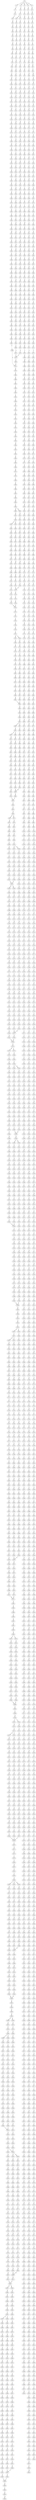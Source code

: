 strict digraph  {
	S0 -> S1 [ label = H ];
	S0 -> S2 [ label = L ];
	S0 -> S3 [ label = G ];
	S0 -> S4 [ label = Q ];
	S0 -> S5 [ label = N ];
	S1 -> S6 [ label = T ];
	S2 -> S7 [ label = T ];
	S3 -> S8 [ label = E ];
	S4 -> S9 [ label = A ];
	S5 -> S10 [ label = K ];
	S6 -> S11 [ label = L ];
	S7 -> S12 [ label = A ];
	S8 -> S13 [ label = V ];
	S9 -> S14 [ label = S ];
	S10 -> S15 [ label = K ];
	S11 -> S16 [ label = A ];
	S11 -> S17 [ label = T ];
	S12 -> S18 [ label = V ];
	S13 -> S19 [ label = R ];
	S14 -> S20 [ label = G ];
	S15 -> S21 [ label = A ];
	S16 -> S22 [ label = A ];
	S17 -> S23 [ label = A ];
	S18 -> S24 [ label = A ];
	S19 -> S25 [ label = L ];
	S20 -> S26 [ label = V ];
	S21 -> S27 [ label = A ];
	S22 -> S28 [ label = Q ];
	S23 -> S29 [ label = P ];
	S24 -> S30 [ label = Q ];
	S25 -> S31 [ label = S ];
	S26 -> S32 [ label = T ];
	S27 -> S33 [ label = S ];
	S28 -> S34 [ label = S ];
	S29 -> S35 [ label = K ];
	S30 -> S36 [ label = A ];
	S31 -> S37 [ label = Q ];
	S32 -> S38 [ label = E ];
	S33 -> S39 [ label = S ];
	S34 -> S40 [ label = Q ];
	S35 -> S41 [ label = E ];
	S36 -> S42 [ label = A ];
	S37 -> S43 [ label = I ];
	S38 -> S44 [ label = R ];
	S39 -> S45 [ label = F ];
	S40 -> S46 [ label = P ];
	S41 -> S47 [ label = A ];
	S42 -> S48 [ label = Q ];
	S43 -> S49 [ label = D ];
	S44 -> S50 [ label = R ];
	S45 -> S51 [ label = Q ];
	S46 -> S52 [ label = A ];
	S47 -> S53 [ label = S ];
	S48 -> S54 [ label = A ];
	S49 -> S55 [ label = K ];
	S50 -> S56 [ label = E ];
	S51 -> S57 [ label = L ];
	S52 -> S58 [ label = K ];
	S53 -> S59 [ label = T ];
	S54 -> S60 [ label = P ];
	S55 -> S61 [ label = M ];
	S56 -> S62 [ label = A ];
	S57 -> S63 [ label = N ];
	S58 -> S64 [ label = E ];
	S59 -> S65 [ label = K ];
	S60 -> S66 [ label = A ];
	S61 -> S67 [ label = I ];
	S62 -> S68 [ label = N ];
	S63 -> S69 [ label = K ];
	S64 -> S70 [ label = A ];
	S65 -> S71 [ label = A ];
	S66 -> S72 [ label = S ];
	S67 -> S73 [ label = N ];
	S68 -> S74 [ label = S ];
	S69 -> S75 [ label = I ];
	S70 -> S76 [ label = K ];
	S71 -> S77 [ label = P ];
	S72 -> S78 [ label = T ];
	S73 -> S79 [ label = A ];
	S74 -> S80 [ label = R ];
	S75 -> S81 [ label = T ];
	S76 -> S82 [ label = A ];
	S77 -> S83 [ label = T ];
	S78 -> S84 [ label = P ];
	S79 -> S85 [ label = K ];
	S80 -> S86 [ label = M ];
	S81 -> S87 [ label = K ];
	S82 -> S88 [ label = A ];
	S83 -> S89 [ label = A ];
	S84 -> S90 [ label = L ];
	S85 -> S91 [ label = K ];
	S86 -> S92 [ label = V ];
	S87 -> S93 [ label = L ];
	S88 -> S94 [ label = S ];
	S89 -> S95 [ label = V ];
	S90 -> S96 [ label = Y ];
	S91 -> S97 [ label = Y ];
	S92 -> S98 [ label = R ];
	S93 -> S99 [ label = R ];
	S94 -> S100 [ label = P ];
	S95 -> S101 [ label = P ];
	S96 -> S102 [ label = H ];
	S97 -> S103 [ label = G ];
	S98 -> S104 [ label = L ];
	S99 -> S105 [ label = K ];
	S100 -> S106 [ label = L ];
	S101 -> S107 [ label = L ];
	S102 -> S108 [ label = Q ];
	S103 -> S109 [ label = H ];
	S104 -> S110 [ label = R ];
	S105 -> S111 [ label = M ];
	S106 -> S112 [ label = Y ];
	S107 -> S113 [ label = Y ];
	S108 -> S114 [ label = E ];
	S109 -> S115 [ label = I ];
	S110 -> S116 [ label = R ];
	S111 -> S117 [ label = V ];
	S112 -> S118 [ label = H ];
	S113 -> S119 [ label = H ];
	S114 -> S120 [ label = A ];
	S115 -> S121 [ label = D ];
	S116 -> S122 [ label = M ];
	S117 -> S123 [ label = H ];
	S118 -> S124 [ label = Q ];
	S119 -> S125 [ label = Q ];
	S120 -> S126 [ label = S ];
	S121 -> S127 [ label = H ];
	S122 -> S128 [ label = L ];
	S123 -> S129 [ label = N ];
	S124 -> S130 [ label = E ];
	S125 -> S131 [ label = E ];
	S126 -> S132 [ label = M ];
	S127 -> S133 [ label = L ];
	S128 -> S134 [ label = P ];
	S129 -> S135 [ label = E ];
	S130 -> S136 [ label = A ];
	S131 -> S137 [ label = A ];
	S132 -> S138 [ label = A ];
	S133 -> S139 [ label = A ];
	S134 -> S140 [ label = N ];
	S135 -> S141 [ label = K ];
	S136 -> S142 [ label = S ];
	S137 -> S143 [ label = S ];
	S138 -> S144 [ label = W ];
	S139 -> S145 [ label = K ];
	S140 -> S146 [ label = N ];
	S141 -> S147 [ label = G ];
	S142 -> S148 [ label = I ];
	S143 -> S149 [ label = K ];
	S144 -> S150 [ label = Q ];
	S145 -> S151 [ label = Y ];
	S146 -> S152 [ label = R ];
	S147 -> S153 [ label = F ];
	S148 -> S154 [ label = S ];
	S149 -> S155 [ label = S ];
	S150 -> S156 [ label = Q ];
	S151 -> S157 [ label = A ];
	S152 -> S158 [ label = G ];
	S153 -> S159 [ label = Y ];
	S154 -> S160 [ label = W ];
	S155 -> S161 [ label = W ];
	S156 -> S162 [ label = Y ];
	S157 -> S163 [ label = K ];
	S158 -> S164 [ label = F ];
	S159 -> S165 [ label = H ];
	S160 -> S166 [ label = Q ];
	S161 -> S167 [ label = Q ];
	S162 -> S168 [ label = R ];
	S163 -> S169 [ label = F ];
	S164 -> S170 [ label = W ];
	S165 -> S171 [ label = V ];
	S166 -> S172 [ label = Q ];
	S167 -> S173 [ label = L ];
	S168 -> S174 [ label = R ];
	S169 -> S175 [ label = L ];
	S170 -> S176 [ label = D ];
	S171 -> S177 [ label = L ];
	S172 -> S178 [ label = Y ];
	S173 -> S179 [ label = Y ];
	S174 -> S180 [ label = Y ];
	S175 -> S181 [ label = T ];
	S176 -> S182 [ label = H ];
	S177 -> S183 [ label = E ];
	S178 -> S184 [ label = R ];
	S179 -> S185 [ label = R ];
	S180 -> S186 [ label = L ];
	S181 -> S187 [ label = E ];
	S182 -> S188 [ label = L ];
	S183 -> S189 [ label = K ];
	S184 -> S190 [ label = Q ];
	S185 -> S191 [ label = Q ];
	S186 -> S192 [ label = Q ];
	S187 -> S193 [ label = Y ];
	S188 -> S194 [ label = E ];
	S189 -> S195 [ label = Y ];
	S190 -> S196 [ label = Y ];
	S191 -> S197 [ label = Y ];
	S192 -> S198 [ label = E ];
	S193 -> S199 [ label = R ];
	S194 -> S200 [ label = V ];
	S195 -> S201 [ label = E ];
	S196 -> S202 [ label = L ];
	S197 -> S203 [ label = L ];
	S198 -> S204 [ label = F ];
	S199 -> S205 [ label = Q ];
	S200 -> S206 [ label = Y ];
	S201 -> S207 [ label = A ];
	S202 -> S208 [ label = Q ];
	S203 -> S209 [ label = Q ];
	S204 -> S210 [ label = R ];
	S205 -> S211 [ label = V ];
	S206 -> S212 [ label = A ];
	S207 -> S213 [ label = Y ];
	S208 -> S214 [ label = E ];
	S209 -> S215 [ label = E ];
	S210 -> S216 [ label = Q ];
	S211 -> S217 [ label = K ];
	S212 -> S218 [ label = A ];
	S213 -> S219 [ label = L ];
	S214 -> S220 [ label = F ];
	S215 -> S221 [ label = F ];
	S216 -> S222 [ label = A ];
	S217 -> S223 [ label = E ];
	S218 -> S224 [ label = Y ];
	S219 -> S225 [ label = K ];
	S220 -> S226 [ label = R ];
	S221 -> S227 [ label = R ];
	S222 -> S228 [ label = Q ];
	S223 -> S229 [ label = A ];
	S224 -> S230 [ label = L ];
	S225 -> S231 [ label = E ];
	S226 -> S232 [ label = Q ];
	S227 -> S233 [ label = Q ];
	S228 -> S234 [ label = E ];
	S229 -> S235 [ label = E ];
	S230 -> S236 [ label = A ];
	S231 -> S237 [ label = Y ];
	S232 -> S238 [ label = A ];
	S233 -> S239 [ label = A ];
	S234 -> S240 [ label = S ];
	S235 -> S241 [ label = P ];
	S236 -> S242 [ label = N ];
	S237 -> S243 [ label = V ];
	S238 -> S244 [ label = Q ];
	S239 -> S245 [ label = Q ];
	S240 -> S246 [ label = R ];
	S241 -> S247 [ label = N ];
	S242 -> S248 [ label = Y ];
	S243 -> S249 [ label = A ];
	S244 -> S250 [ label = A ];
	S245 -> S251 [ label = Q ];
	S246 -> S252 [ label = P ];
	S247 -> S253 [ label = I ];
	S248 -> S254 [ label = R ];
	S249 -> S255 [ label = A ];
	S250 -> S256 [ label = P ];
	S251 -> S257 [ label = A ];
	S252 -> S258 [ label = Q ];
	S253 -> S259 [ label = E ];
	S254 -> S260 [ label = T ];
	S255 -> S261 [ label = N ];
	S256 -> S262 [ label = R ];
	S257 -> S263 [ label = R ];
	S258 -> S264 [ label = L ];
	S259 -> S265 [ label = Y ];
	S260 -> S266 [ label = V ];
	S261 -> S267 [ label = E ];
	S262 -> S268 [ label = P ];
	S263 -> S269 [ label = P ];
	S264 -> S270 [ label = T ];
	S265 -> S271 [ label = L ];
	S266 -> S272 [ label = N ];
	S267 -> S273 [ label = A ];
	S268 -> S274 [ label = Q ];
	S269 -> S275 [ label = Q ];
	S270 -> S276 [ label = K ];
	S271 -> S277 [ label = I ];
	S272 -> S278 [ label = E ];
	S273 -> S279 [ label = N ];
	S274 -> S280 [ label = L ];
	S275 -> S281 [ label = L ];
	S276 -> S282 [ label = E ];
	S277 -> S283 [ label = P ];
	S278 -> S284 [ label = P ];
	S279 -> S285 [ label = P ];
	S280 -> S286 [ label = T ];
	S281 -> S287 [ label = T ];
	S282 -> S288 [ label = V ];
	S283 -> S289 [ label = E ];
	S284 -> S290 [ label = I ];
	S285 -> S291 [ label = T ];
	S286 -> S292 [ label = T ];
	S287 -> S293 [ label = N ];
	S288 -> S294 [ label = A ];
	S289 -> S295 [ label = K ];
	S290 -> S296 [ label = P ];
	S291 -> S297 [ label = Y ];
	S292 -> S298 [ label = E ];
	S293 -> S299 [ label = E ];
	S294 -> S300 [ label = S ];
	S295 -> S301 [ label = M ];
	S296 -> S302 [ label = T ];
	S297 -> S303 [ label = T ];
	S298 -> S304 [ label = V ];
	S299 -> S305 [ label = V ];
	S300 -> S306 [ label = A ];
	S301 -> S307 [ label = A ];
	S302 -> S308 [ label = F ];
	S303 -> S309 [ label = I ];
	S304 -> S310 [ label = Q ];
	S305 -> S311 [ label = A ];
	S306 -> S312 [ label = M ];
	S307 -> S313 [ label = D ];
	S308 -> S314 [ label = A ];
	S309 -> S315 [ label = D ];
	S310 -> S316 [ label = S ];
	S311 -> S317 [ label = S ];
	S312 -> S318 [ label = K ];
	S313 -> S319 [ label = V ];
	S314 -> S320 [ label = N ];
	S315 -> S321 [ label = K ];
	S316 -> S322 [ label = A ];
	S317 -> S323 [ label = A ];
	S318 -> S324 [ label = Q ];
	S319 -> S325 [ label = A ];
	S320 -> S326 [ label = K ];
	S321 -> S327 [ label = L ];
	S322 -> S328 [ label = M ];
	S323 -> S329 [ label = M ];
	S324 -> S330 [ label = Q ];
	S325 -> S331 [ label = D ];
	S326 -> S332 [ label = T ];
	S327 -> S333 [ label = K ];
	S328 -> S334 [ label = R ];
	S329 -> S335 [ label = H ];
	S330 -> S336 [ label = A ];
	S331 -> S337 [ label = N ];
	S332 -> S338 [ label = R ];
	S333 -> S339 [ label = G ];
	S334 -> S340 [ label = Q ];
	S335 -> S341 [ label = Q ];
	S336 -> S342 [ label = S ];
	S337 -> S343 [ label = I ];
	S338 -> S344 [ label = G ];
	S339 -> S345 [ label = M ];
	S340 -> S346 [ label = Q ];
	S341 -> S347 [ label = Q ];
	S342 -> S348 [ label = P ];
	S343 -> S349 [ label = S ];
	S344 -> S350 [ label = G ];
	S345 -> S351 [ label = N ];
	S346 -> S352 [ label = A ];
	S347 -> S353 [ label = A ];
	S348 -> S354 [ label = I ];
	S349 -> S355 [ label = N ];
	S350 -> S356 [ label = M ];
	S351 -> S357 [ label = A ];
	S352 -> S358 [ label = A ];
	S353 -> S359 [ label = T ];
	S354 -> S360 [ label = D ];
	S355 -> S361 [ label = H ];
	S356 -> S362 [ label = R ];
	S357 -> S363 [ label = A ];
	S358 -> S364 [ label = P ];
	S359 -> S365 [ label = P ];
	S360 -> S366 [ label = A ];
	S361 -> S367 [ label = A ];
	S362 -> S368 [ label = A ];
	S363 -> S369 [ label = A ];
	S364 -> S370 [ label = I ];
	S365 -> S371 [ label = I ];
	S366 -> S372 [ label = H ];
	S367 -> S373 [ label = G ];
	S368 -> S374 [ label = S ];
	S369 -> S375 [ label = K ];
	S370 -> S376 [ label = D ];
	S371 -> S377 [ label = D ];
	S372 -> S378 [ label = V ];
	S373 -> S379 [ label = G ];
	S374 -> S380 [ label = A ];
	S375 -> S381 [ label = K ];
	S376 -> S382 [ label = D ];
	S377 -> S383 [ label = A ];
	S378 -> S384 [ label = K ];
	S379 -> S385 [ label = S ];
	S380 -> S386 [ label = T ];
	S381 -> S387 [ label = I ];
	S382 -> S388 [ label = Y ];
	S383 -> S389 [ label = H ];
	S384 -> S390 [ label = A ];
	S385 -> S391 [ label = V ];
	S386 -> S392 [ label = P ];
	S387 -> S393 [ label = D ];
	S388 -> S394 [ label = V ];
	S389 -> S395 [ label = V ];
	S390 -> S396 [ label = A ];
	S391 -> S397 [ label = A ];
	S392 -> S398 [ label = V ];
	S393 -> S399 [ label = D ];
	S394 -> S400 [ label = G ];
	S395 -> S401 [ label = G ];
	S396 -> S402 [ label = V ];
	S397 -> S403 [ label = G ];
	S398 -> S404 [ label = D ];
	S399 -> S405 [ label = Y ];
	S400 -> S406 [ label = A ];
	S401 -> S407 [ label = A ];
	S402 -> S408 [ label = A ];
	S403 -> S409 [ label = L ];
	S404 -> S410 [ label = R ];
	S405 -> S411 [ label = G ];
	S406 -> S412 [ label = A ];
	S407 -> S413 [ label = A ];
	S408 -> S414 [ label = A ];
	S409 -> S415 [ label = I ];
	S410 -> S416 [ label = Y ];
	S411 -> S417 [ label = G ];
	S412 -> S418 [ label = V ];
	S413 -> S419 [ label = V ];
	S414 -> S420 [ label = F ];
	S415 -> S421 [ label = A ];
	S416 -> S422 [ label = E ];
	S417 -> S423 [ label = K ];
	S418 -> S424 [ label = A ];
	S419 -> S425 [ label = A ];
	S420 -> S426 [ label = I ];
	S421 -> S427 [ label = A ];
	S422 -> S428 [ label = G ];
	S423 -> S429 [ label = E ];
	S424 -> S430 [ label = A ];
	S425 -> S431 [ label = A ];
	S426 -> S432 [ label = A ];
	S427 -> S433 [ label = G ];
	S428 -> S434 [ label = A ];
	S429 -> S435 [ label = K ];
	S430 -> S436 [ label = F ];
	S431 -> S437 [ label = F ];
	S432 -> S438 [ label = A ];
	S433 -> S439 [ label = I ];
	S434 -> S440 [ label = A ];
	S435 -> S441 [ label = G ];
	S436 -> S442 [ label = I ];
	S437 -> S443 [ label = I ];
	S438 -> S444 [ label = G ];
	S439 -> S445 [ label = A ];
	S440 -> S446 [ label = A ];
	S441 -> S447 [ label = A ];
	S442 -> S448 [ label = A ];
	S443 -> S449 [ label = A ];
	S444 -> S450 [ label = L ];
	S445 -> S451 [ label = P ];
	S446 -> S452 [ label = A ];
	S447 -> S453 [ label = A ];
	S448 -> S454 [ label = A ];
	S449 -> S455 [ label = A ];
	S450 -> S456 [ label = A ];
	S451 -> S457 [ label = A ];
	S452 -> S458 [ label = A ];
	S453 -> S459 [ label = L ];
	S454 -> S460 [ label = G ];
	S455 -> S461 [ label = G ];
	S456 -> S462 [ label = C ];
	S457 -> S463 [ label = Y ];
	S458 -> S464 [ label = H ];
	S459 -> S465 [ label = A ];
	S460 -> S466 [ label = L ];
	S461 -> S467 [ label = L ];
	S462 -> S468 [ label = C ];
	S463 -> S469 [ label = E ];
	S464 -> S470 [ label = I ];
	S465 -> S471 [ label = G ];
	S466 -> S472 [ label = A ];
	S467 -> S473 [ label = A ];
	S468 -> S474 [ label = Q ];
	S469 -> S475 [ label = S ];
	S470 -> S476 [ label = A ];
	S471 -> S477 [ label = F ];
	S472 -> S478 [ label = C ];
	S473 -> S478 [ label = C ];
	S474 -> S479 [ label = D ];
	S475 -> S480 [ label = D ];
	S476 -> S481 [ label = A ];
	S477 -> S482 [ label = I ];
	S478 -> S483 [ label = C ];
	S479 -> S484 [ label = S ];
	S480 -> S485 [ label = M ];
	S481 -> S486 [ label = G ];
	S482 -> S487 [ label = A ];
	S483 -> S474 [ label = Q ];
	S484 -> S488 [ label = A ];
	S485 -> S489 [ label = V ];
	S486 -> S490 [ label = L ];
	S487 -> S491 [ label = S ];
	S488 -> S492 [ label = V ];
	S489 -> S493 [ label = I ];
	S490 -> S494 [ label = A ];
	S491 -> S495 [ label = G ];
	S492 -> S496 [ label = I ];
	S493 -> S497 [ label = L ];
	S494 -> S498 [ label = P ];
	S495 -> S499 [ label = L ];
	S496 -> S500 [ label = Q ];
	S497 -> S501 [ label = K ];
	S498 -> S502 [ label = A ];
	S499 -> S503 [ label = A ];
	S500 -> S504 [ label = L ];
	S501 -> S505 [ label = K ];
	S502 -> S506 [ label = Q ];
	S503 -> S507 [ label = P ];
	S504 -> S508 [ label = P ];
	S505 -> S509 [ label = N ];
	S506 -> S510 [ label = T ];
	S507 -> S511 [ label = A ];
	S508 -> S512 [ label = R ];
	S509 -> S513 [ label = L ];
	S510 -> S514 [ label = S ];
	S511 -> S515 [ label = Q ];
	S512 -> S516 [ label = N ];
	S513 -> S517 [ label = V ];
	S514 -> S518 [ label = T ];
	S515 -> S519 [ label = P ];
	S516 -> S520 [ label = L ];
	S517 -> S521 [ label = N ];
	S518 -> S522 [ label = V ];
	S519 -> S523 [ label = S ];
	S520 -> S524 [ label = V ];
	S521 -> S525 [ label = A ];
	S522 -> S526 [ label = C ];
	S523 -> S527 [ label = G ];
	S524 -> S528 [ label = D ];
	S525 -> S529 [ label = Y ];
	S526 -> S530 [ label = S ];
	S527 -> S531 [ label = S ];
	S528 -> S532 [ label = C ];
	S529 -> S533 [ label = I ];
	S530 -> S534 [ label = L ];
	S531 -> S535 [ label = I ];
	S532 -> S536 [ label = C ];
	S533 -> S537 [ label = D ];
	S534 -> S538 [ label = P ];
	S535 -> S539 [ label = K ];
	S536 -> S540 [ label = A ];
	S537 -> S541 [ label = M ];
	S538 -> S542 [ label = L ];
	S539 -> S543 [ label = I ];
	S540 -> S544 [ label = Q ];
	S541 -> S545 [ label = M ];
	S542 -> S546 [ label = G ];
	S543 -> S547 [ label = D ];
	S544 -> S548 [ label = M ];
	S545 -> S549 [ label = V ];
	S546 -> S550 [ label = T ];
	S547 -> S551 [ label = M ];
	S548 -> S552 [ label = I ];
	S549 -> S553 [ label = A ];
	S550 -> S554 [ label = V ];
	S551 -> S555 [ label = N ];
	S552 -> S556 [ label = V ];
	S553 -> S557 [ label = N ];
	S554 -> S558 [ label = D ];
	S555 -> S559 [ label = T ];
	S556 -> S560 [ label = Q ];
	S557 -> S561 [ label = K ];
	S558 -> S562 [ label = A ];
	S559 -> S563 [ label = V ];
	S560 -> S564 [ label = N ];
	S561 -> S565 [ label = K ];
	S562 -> S566 [ label = Y ];
	S563 -> S567 [ label = D ];
	S564 -> S568 [ label = K ];
	S565 -> S569 [ label = P ];
	S566 -> S570 [ label = I ];
	S567 -> S571 [ label = A ];
	S568 -> S572 [ label = R ];
	S569 -> S573 [ label = I ];
	S570 -> S574 [ label = Q ];
	S571 -> S575 [ label = Y ];
	S572 -> S576 [ label = A ];
	S573 -> S577 [ label = G ];
	S574 -> S578 [ label = M ];
	S575 -> S579 [ label = I ];
	S576 -> S580 [ label = I ];
	S577 -> S581 [ label = G ];
	S578 -> S582 [ label = L ];
	S579 -> S583 [ label = Q ];
	S580 -> S584 [ label = G ];
	S581 -> S585 [ label = C ];
	S582 -> S586 [ label = L ];
	S583 -> S587 [ label = M ];
	S584 -> S588 [ label = G ];
	S585 -> S589 [ label = A ];
	S586 -> S590 [ label = P ];
	S587 -> S591 [ label = V ];
	S588 -> S592 [ label = L ];
	S589 -> S593 [ label = F ];
	S590 -> S594 [ label = N ];
	S591 -> S595 [ label = F ];
	S592 -> S596 [ label = A ];
	S593 -> S597 [ label = V ];
	S594 -> S598 [ label = K ];
	S595 -> S599 [ label = P ];
	S596 -> S600 [ label = M ];
	S597 -> S601 [ label = K ];
	S598 -> S602 [ label = I ];
	S599 -> S603 [ label = N ];
	S600 -> S604 [ label = V ];
	S601 -> S605 [ label = E ];
	S602 -> S606 [ label = L ];
	S603 -> S607 [ label = K ];
	S604 -> S608 [ label = N ];
	S604 -> S609 [ label = E ];
	S605 -> S610 [ label = V ];
	S606 -> S611 [ label = G ];
	S607 -> S612 [ label = E ];
	S608 -> S613 [ label = N ];
	S609 -> S614 [ label = N ];
	S610 -> S615 [ label = E ];
	S611 -> S616 [ label = G ];
	S612 -> S617 [ label = A ];
	S613 -> S618 [ label = V ];
	S614 -> S619 [ label = V ];
	S615 -> S620 [ label = M ];
	S616 -> S621 [ label = A ];
	S617 -> S622 [ label = I ];
	S618 -> S623 [ label = P ];
	S618 -> S624 [ label = A ];
	S619 -> S625 [ label = A ];
	S620 -> S626 [ label = H ];
	S621 -> S627 [ label = V ];
	S622 -> S628 [ label = G ];
	S623 -> S629 [ label = I ];
	S624 -> S630 [ label = I ];
	S625 -> S631 [ label = I ];
	S626 -> S632 [ label = W ];
	S627 -> S633 [ label = V ];
	S628 -> S634 [ label = G ];
	S629 -> S635 [ label = G ];
	S630 -> S636 [ label = G ];
	S631 -> S637 [ label = G ];
	S632 -> S638 [ label = D ];
	S633 -> S639 [ label = L ];
	S634 -> S640 [ label = A ];
	S635 -> S641 [ label = Q ];
	S636 -> S642 [ label = Q ];
	S637 -> S643 [ label = Q ];
	S638 -> S644 [ label = Q ];
	S639 -> S645 [ label = E ];
	S640 -> S646 [ label = A ];
	S641 -> S647 [ label = E ];
	S642 -> S648 [ label = D ];
	S643 -> S649 [ label = E ];
	S644 -> S650 [ label = Y ];
	S645 -> S651 [ label = E ];
	S646 -> S652 [ label = F ];
	S647 -> S653 [ label = T ];
	S648 -> S654 [ label = T ];
	S649 -> S655 [ label = T ];
	S650 -> S656 [ label = Q ];
	S651 -> S657 [ label = V ];
	S652 -> S658 [ label = L ];
	S653 -> S659 [ label = F ];
	S654 -> S660 [ label = F ];
	S655 -> S661 [ label = F ];
	S656 -> S662 [ label = Q ];
	S657 -> S663 [ label = P ];
	S658 -> S664 [ label = E ];
	S659 -> S665 [ label = C ];
	S660 -> S666 [ label = C ];
	S661 -> S667 [ label = C ];
	S662 -> S668 [ label = M ];
	S663 -> S669 [ label = V ];
	S664 -> S670 [ label = E ];
	S665 -> S671 [ label = E ];
	S666 -> S672 [ label = E ];
	S667 -> S673 [ label = E ];
	S668 -> S674 [ label = I ];
	S669 -> S675 [ label = G ];
	S670 -> S676 [ label = I ];
	S671 -> S677 [ label = M ];
	S672 -> S678 [ label = M ];
	S673 -> S679 [ label = M ];
	S674 -> S680 [ label = M ];
	S675 -> S681 [ label = S ];
	S676 -> S682 [ label = P ];
	S677 -> S683 [ label = I ];
	S678 -> S684 [ label = I ];
	S679 -> S685 [ label = I ];
	S680 -> S686 [ label = K ];
	S681 -> S687 [ label = R ];
	S682 -> S688 [ label = V ];
	S683 -> S689 [ label = A ];
	S684 -> S690 [ label = A ];
	S685 -> S691 [ label = A ];
	S686 -> S692 [ label = T ];
	S687 -> S693 [ label = Q ];
	S688 -> S694 [ label = G ];
	S689 -> S695 [ label = R ];
	S690 -> S696 [ label = R ];
	S691 -> S697 [ label = R ];
	S692 -> S698 [ label = G ];
	S693 -> S699 [ label = F ];
	S694 -> S700 [ label = S ];
	S695 -> S701 [ label = A ];
	S696 -> S702 [ label = A ];
	S697 -> S703 [ label = A ];
	S698 -> S704 [ label = F ];
	S699 -> S705 [ label = T ];
	S700 -> S706 [ label = E ];
	S701 -> S707 [ label = G ];
	S702 -> S708 [ label = G ];
	S703 -> S709 [ label = G ];
	S704 -> S710 [ label = A ];
	S705 -> S711 [ label = E ];
	S706 -> S712 [ label = K ];
	S707 -> S713 [ label = F ];
	S708 -> S714 [ label = F ];
	S709 -> S713 [ label = F ];
	S710 -> S715 [ label = T ];
	S711 -> S716 [ label = V ];
	S712 -> S717 [ label = F ];
	S713 -> S718 [ label = A ];
	S714 -> S719 [ label = A ];
	S715 -> S720 [ label = A ];
	S716 -> S721 [ label = I ];
	S717 -> S722 [ label = T ];
	S718 -> S723 [ label = T ];
	S719 -> S724 [ label = T ];
	S720 -> S725 [ label = E ];
	S721 -> S726 [ label = M ];
	S722 -> S727 [ label = E ];
	S723 -> S728 [ label = A ];
	S724 -> S729 [ label = A ];
	S725 -> S730 [ label = L ];
	S726 -> S731 [ label = R ];
	S727 -> S732 [ label = I ];
	S728 -> S733 [ label = A ];
	S729 -> S733 [ label = A ];
	S730 -> S734 [ label = Y ];
	S731 -> S735 [ label = T ];
	S732 -> S736 [ label = I ];
	S733 -> S737 [ label = I ];
	S734 -> S738 [ label = A ];
	S735 -> S739 [ label = G ];
	S736 -> S740 [ label = M ];
	S737 -> S741 [ label = L ];
	S738 -> S742 [ label = R ];
	S739 -> S743 [ label = F ];
	S740 -> S744 [ label = R ];
	S741 -> S745 [ label = G ];
	S742 -> S746 [ label = Y ];
	S743 -> S747 [ label = A ];
	S744 -> S748 [ label = T ];
	S745 -> S749 [ label = G ];
	S746 -> S750 [ label = I ];
	S747 -> S751 [ label = T ];
	S748 -> S752 [ label = G ];
	S749 -> S753 [ label = F ];
	S750 -> S754 [ label = D ];
	S751 -> S755 [ label = A ];
	S752 -> S756 [ label = Y ];
	S753 -> S757 [ label = L ];
	S754 -> S758 [ label = E ];
	S755 -> S759 [ label = E ];
	S756 -> S760 [ label = A ];
	S757 -> S761 [ label = A ];
	S757 -> S762 [ label = L ];
	S758 -> S763 [ label = H ];
	S759 -> S764 [ label = L ];
	S760 -> S765 [ label = T ];
	S761 -> S766 [ label = P ];
	S762 -> S767 [ label = P ];
	S763 -> S768 [ label = K ];
	S764 -> S769 [ label = L ];
	S765 -> S770 [ label = A ];
	S766 -> S771 [ label = A ];
	S767 -> S772 [ label = A ];
	S768 -> S773 [ label = T ];
	S769 -> S774 [ label = A ];
	S770 -> S775 [ label = E ];
	S771 -> S776 [ label = D ];
	S772 -> S777 [ label = D ];
	S773 -> S778 [ label = Q ];
	S774 -> S779 [ label = R ];
	S775 -> S780 [ label = V ];
	S776 -> S781 [ label = T ];
	S777 -> S782 [ label = T ];
	S778 -> S783 [ label = L ];
	S779 -> S784 [ label = Y ];
	S780 -> S785 [ label = L ];
	S781 -> S786 [ label = A ];
	S782 -> S787 [ label = A ];
	S783 -> S788 [ label = T ];
	S784 -> S789 [ label = Q ];
	S785 -> S790 [ label = A ];
	S786 -> S791 [ label = L ];
	S787 -> S792 [ label = L ];
	S788 -> S793 [ label = L ];
	S789 -> S794 [ label = D ];
	S790 -> S795 [ label = R ];
	S791 -> S796 [ label = N ];
	S792 -> S797 [ label = N ];
	S793 -> S798 [ label = G ];
	S794 -> S799 [ label = V ];
	S795 -> S800 [ label = Y ];
	S796 -> S801 [ label = L ];
	S797 -> S802 [ label = L ];
	S798 -> S803 [ label = F ];
	S799 -> S804 [ label = C ];
	S800 -> S805 [ label = I ];
	S801 -> S806 [ label = D ];
	S802 -> S807 [ label = D ];
	S803 -> S808 [ label = I ];
	S804 -> S809 [ label = T ];
	S805 -> S810 [ label = E ];
	S806 -> S811 [ label = T ];
	S807 -> S812 [ label = T ];
	S808 -> S813 [ label = C ];
	S809 -> S814 [ label = T ];
	S810 -> S815 [ label = E ];
	S811 -> S816 [ label = I ];
	S812 -> S817 [ label = I ];
	S813 -> S818 [ label = G ];
	S814 -> S819 [ label = D ];
	S815 -> S820 [ label = P ];
	S816 -> S821 [ label = V ];
	S817 -> S822 [ label = V ];
	S818 -> S823 [ label = T ];
	S819 -> S824 [ label = L ];
	S820 -> S825 [ label = K ];
	S821 -> S826 [ label = G ];
	S822 -> S827 [ label = G ];
	S823 -> S828 [ label = L ];
	S824 -> S829 [ label = T ];
	S825 -> S830 [ label = T ];
	S826 -> S831 [ label = K ];
	S827 -> S832 [ label = K ];
	S828 -> S833 [ label = N ];
	S829 -> S834 [ label = Q ];
	S830 -> S835 [ label = L ];
	S831 -> S836 [ label = L ];
	S832 -> S836 [ label = L ];
	S833 -> S837 [ label = S ];
	S834 -> S838 [ label = G ];
	S835 -> S839 [ label = L ];
	S836 -> S840 [ label = R ];
	S837 -> S841 [ label = D ];
	S838 -> S842 [ label = V ];
	S839 -> S843 [ label = T ];
	S840 -> S844 [ label = Q ];
	S841 -> S845 [ label = S ];
	S842 -> S846 [ label = M ];
	S843 -> S847 [ label = M ];
	S844 -> S848 [ label = N ];
	S845 -> S849 [ label = L ];
	S846 -> S850 [ label = I ];
	S847 -> S851 [ label = G ];
	S848 -> S852 [ label = A ];
	S849 -> S853 [ label = V ];
	S850 -> S854 [ label = G ];
	S851 -> S855 [ label = L ];
	S852 -> S856 [ label = N ];
	S852 -> S857 [ label = F ];
	S853 -> S858 [ label = S ];
	S854 -> S859 [ label = S ];
	S855 -> S860 [ label = L ];
	S856 -> S861 [ label = P ];
	S857 -> S862 [ label = P ];
	S858 -> S863 [ label = R ];
	S859 -> S864 [ label = L ];
	S860 -> S865 [ label = M ];
	S861 -> S866 [ label = T ];
	S861 -> S867 [ label = S ];
	S862 -> S868 [ label = T ];
	S863 -> S869 [ label = N ];
	S864 -> S870 [ label = H ];
	S865 -> S871 [ label = G ];
	S866 -> S872 [ label = R ];
	S867 -> S873 [ label = R ];
	S868 -> S874 [ label = R ];
	S869 -> S875 [ label = G ];
	S870 -> S876 [ label = H ];
	S871 -> S877 [ label = T ];
	S872 -> S878 [ label = R ];
	S873 -> S879 [ label = R ];
	S874 -> S880 [ label = R ];
	S875 -> S881 [ label = N ];
	S876 -> S882 [ label = D ];
	S877 -> S883 [ label = L ];
	S878 -> S884 [ label = G ];
	S879 -> S885 [ label = G ];
	S880 -> S886 [ label = G ];
	S881 -> S887 [ label = H ];
	S882 -> S888 [ label = V ];
	S883 -> S889 [ label = D ];
	S884 -> S890 [ label = N ];
	S885 -> S891 [ label = N ];
	S886 -> S892 [ label = N ];
	S887 -> S893 [ label = W ];
	S888 -> S894 [ label = L ];
	S889 -> S895 [ label = A ];
	S890 -> S896 [ label = F ];
	S891 -> S897 [ label = F ];
	S892 -> S898 [ label = F ];
	S893 -> S899 [ label = D ];
	S894 -> S900 [ label = V ];
	S895 -> S901 [ label = D ];
	S896 -> S902 [ label = W ];
	S897 -> S903 [ label = W ];
	S898 -> S904 [ label = W ];
	S899 -> S905 [ label = L ];
	S900 -> S906 [ label = S ];
	S901 -> S907 [ label = V ];
	S902 -> S908 [ label = D ];
	S903 -> S909 [ label = D ];
	S904 -> S910 [ label = D ];
	S905 -> S911 [ label = A ];
	S906 -> S912 [ label = R ];
	S907 -> S913 [ label = L ];
	S908 -> S914 [ label = L ];
	S909 -> S915 [ label = L ];
	S910 -> S916 [ label = L ];
	S911 -> S917 [ label = I ];
	S912 -> S918 [ label = N ];
	S913 -> S919 [ label = T ];
	S914 -> S920 [ label = V ];
	S915 -> S921 [ label = V ];
	S916 -> S922 [ label = V ];
	S917 -> S923 [ label = L ];
	S918 -> S924 [ label = G ];
	S919 -> S925 [ label = S ];
	S920 -> S926 [ label = V ];
	S921 -> S927 [ label = V ];
	S922 -> S928 [ label = V ];
	S923 -> S929 [ label = G ];
	S924 -> S930 [ label = S ];
	S925 -> S931 [ label = R ];
	S926 -> S932 [ label = P ];
	S927 -> S933 [ label = P ];
	S928 -> S934 [ label = P ];
	S929 -> S935 [ label = S ];
	S930 -> S936 [ label = H ];
	S931 -> S937 [ label = N ];
	S932 -> S938 [ label = L ];
	S933 -> S939 [ label = L ];
	S934 -> S940 [ label = L ];
	S935 -> S941 [ label = E ];
	S936 -> S942 [ label = W ];
	S937 -> S943 [ label = G ];
	S938 -> S944 [ label = H ];
	S939 -> S945 [ label = H ];
	S940 -> S944 [ label = H ];
	S941 -> S946 [ label = G ];
	S942 -> S947 [ label = D ];
	S943 -> S948 [ label = N ];
	S944 -> S949 [ label = D ];
	S945 -> S950 [ label = D ];
	S946 -> S951 [ label = P ];
	S947 -> S952 [ label = L ];
	S948 -> S953 [ label = W ];
	S949 -> S954 [ label = L ];
	S950 -> S954 [ label = L ];
	S951 -> S955 [ label = M ];
	S952 -> S956 [ label = A ];
	S953 -> S957 [ label = W ];
	S954 -> S958 [ label = S ];
	S955 -> S959 [ label = Q ];
	S956 -> S960 [ label = V ];
	S957 -> S961 [ label = D ];
	S958 -> S962 [ label = P ];
	S959 -> S963 [ label = H ];
	S960 -> S964 [ label = L ];
	S961 -> S965 [ label = L ];
	S962 -> S966 [ label = N ];
	S963 -> S967 [ label = K ];
	S964 -> S968 [ label = G ];
	S965 -> S969 [ label = A ];
	S966 -> S970 [ label = N ];
	S966 -> S971 [ label = K ];
	S967 -> S972 [ label = I ];
	S968 -> S973 [ label = H ];
	S969 -> S974 [ label = L ];
	S970 -> S975 [ label = A ];
	S971 -> S976 [ label = A ];
	S972 -> S977 [ label = K ];
	S973 -> S978 [ label = E ];
	S974 -> S979 [ label = L ];
	S975 -> S980 [ label = W ];
	S976 -> S981 [ label = W ];
	S977 -> S982 [ label = E ];
	S978 -> S983 [ label = G ];
	S979 -> S984 [ label = G ];
	S980 -> S985 [ label = A ];
	S981 -> S986 [ label = A ];
	S982 -> S987 [ label = N ];
	S983 -> S988 [ label = V ];
	S984 -> S989 [ label = S ];
	S985 -> S990 [ label = E ];
	S986 -> S991 [ label = E ];
	S987 -> S992 [ label = M ];
	S988 -> S993 [ label = E ];
	S989 -> S994 [ label = E ];
	S990 -> S995 [ label = T ];
	S991 -> S996 [ label = T ];
	S992 -> S997 [ label = L ];
	S993 -> S998 [ label = Q ];
	S994 -> S999 [ label = G ];
	S995 -> S1000 [ label = L ];
	S996 -> S1001 [ label = L ];
	S997 -> S1002 [ label = E ];
	S998 -> S1003 [ label = E ];
	S999 -> S1004 [ label = P ];
	S1000 -> S1005 [ label = A ];
	S1001 -> S1006 [ label = Q ];
	S1001 -> S1007 [ label = A ];
	S1002 -> S1008 [ label = F ];
	S1003 -> S1009 [ label = A ];
	S1004 -> S1010 [ label = A ];
	S1005 -> S1011 [ label = P ];
	S1006 -> S1012 [ label = P ];
	S1007 -> S1013 [ label = P ];
	S1008 -> S1014 [ label = V ];
	S1009 -> S1015 [ label = A ];
	S1010 -> S1016 [ label = Q ];
	S1011 -> S1017 [ label = L ];
	S1012 -> S1018 [ label = L ];
	S1013 -> S1019 [ label = L ];
	S1014 -> S1020 [ label = T ];
	S1015 -> S1021 [ label = L ];
	S1016 -> S1022 [ label = H ];
	S1017 -> S1023 [ label = L ];
	S1018 -> S1024 [ label = L ];
	S1019 -> S1025 [ label = L ];
	S1020 -> S1026 [ label = M ];
	S1021 -> S1027 [ label = E ];
	S1022 -> S1028 [ label = N ];
	S1023 -> S1029 [ label = Q ];
	S1024 -> S1030 [ label = Q ];
	S1025 -> S1031 [ label = Q ];
	S1026 -> S1032 [ label = N ];
	S1027 -> S1033 [ label = S ];
	S1028 -> S1034 [ label = A ];
	S1029 -> S1035 [ label = K ];
	S1030 -> S1036 [ label = K ];
	S1031 -> S1037 [ label = K ];
	S1032 -> S1038 [ label = R ];
	S1033 -> S1039 [ label = L ];
	S1034 -> S1040 [ label = K ];
	S1035 -> S1041 [ label = Q ];
	S1036 -> S1042 [ label = K ];
	S1037 -> S1043 [ label = Q ];
	S1038 -> S1044 [ label = N ];
	S1039 -> S1045 [ label = H ];
	S1040 -> S1046 [ label = E ];
	S1041 -> S1047 [ label = S ];
	S1042 -> S1048 [ label = S ];
	S1043 -> S1049 [ label = S ];
	S1044 -> S1050 [ label = A ];
	S1045 -> S1051 [ label = E ];
	S1046 -> S1052 [ label = S ];
	S1047 -> S1053 [ label = A ];
	S1048 -> S1054 [ label = A ];
	S1049 -> S1053 [ label = A ];
	S1050 -> S1055 [ label = A ];
	S1051 -> S1056 [ label = H ];
	S1052 -> S1057 [ label = L ];
	S1053 -> S1058 [ label = K ];
	S1053 -> S1059 [ label = N ];
	S1054 -> S1060 [ label = D ];
	S1055 -> S1061 [ label = E ];
	S1056 -> S1062 [ label = L ];
	S1057 -> S1063 [ label = L ];
	S1058 -> S1064 [ label = I ];
	S1059 -> S1065 [ label = I ];
	S1060 -> S1066 [ label = I ];
	S1061 -> S1067 [ label = D ];
	S1062 -> S1068 [ label = T ];
	S1063 -> S1069 [ label = E ];
	S1064 -> S1070 [ label = Q ];
	S1065 -> S1071 [ label = Q ];
	S1066 -> S1072 [ label = Q ];
	S1067 -> S1073 [ label = V ];
	S1068 -> S1074 [ label = L ];
	S1069 -> S1075 [ label = H ];
	S1070 -> S1076 [ label = E ];
	S1071 -> S1077 [ label = A ];
	S1072 -> S1078 [ label = P ];
	S1073 -> S1079 [ label = Y ];
	S1074 -> S1080 [ label = G ];
	S1075 -> S1081 [ label = V ];
	S1076 -> S1082 [ label = R ];
	S1077 -> S1083 [ label = K ];
	S1078 -> S1084 [ label = K ];
	S1079 -> S1085 [ label = S ];
	S1080 -> S1086 [ label = R ];
	S1081 -> S1087 [ label = G ];
	S1082 -> S1088 [ label = L ];
	S1083 -> S1089 [ label = L ];
	S1084 -> S1090 [ label = L ];
	S1085 -> S1091 [ label = K ];
	S1086 -> S1092 [ label = R ];
	S1087 -> S1093 [ label = I ];
	S1088 -> S1094 [ label = A ];
	S1089 -> S1095 [ label = E ];
	S1090 -> S1096 [ label = E ];
	S1091 -> S1097 [ label = P ];
	S1092 -> S1098 [ label = S ];
	S1093 -> S1099 [ label = N ];
	S1094 -> S1100 [ label = P ];
	S1095 -> S1101 [ label = P ];
	S1096 -> S1102 [ label = P ];
	S1097 -> S1103 [ label = A ];
	S1098 -> S1104 [ label = A ];
	S1099 -> S1105 [ label = K ];
	S1100 -> S1106 [ label = Q ];
	S1101 -> S1107 [ label = H ];
	S1102 -> S1108 [ label = H ];
	S1103 -> S1109 [ label = Q ];
	S1104 -> S1110 [ label = E ];
	S1105 -> S1111 [ label = E ];
	S1106 -> S1112 [ label = Q ];
	S1107 -> S1113 [ label = Q ];
	S1108 -> S1114 [ label = T ];
	S1109 -> S1115 [ label = K ];
	S1110 -> S1116 [ label = I ];
	S1111 -> S1117 [ label = K ];
	S1112 -> S1118 [ label = Q ];
	S1113 -> S1119 [ label = A ];
	S1114 -> S1120 [ label = A ];
	S1115 -> S1121 [ label = A ];
	S1116 -> S1122 [ label = A ];
	S1117 -> S1123 [ label = A ];
	S1118 -> S1124 [ label = A ];
	S1119 -> S1125 [ label = A ];
	S1120 -> S1126 [ label = A ];
	S1121 -> S1127 [ label = V ];
	S1122 -> S1128 [ label = I ];
	S1123 -> S1129 [ label = E ];
	S1124 -> S1130 [ label = L ];
	S1125 -> S1131 [ label = L ];
	S1126 -> S1132 [ label = L ];
	S1127 -> S1133 [ label = Y ];
	S1128 -> S1134 [ label = E ];
	S1129 -> S1135 [ label = E ];
	S1130 -> S1136 [ label = Q ];
	S1131 -> S1137 [ label = Q ];
	S1132 -> S1138 [ label = Q ];
	S1133 -> S1139 [ label = E ];
	S1134 -> S1140 [ label = K ];
	S1135 -> S1141 [ label = Q ];
	S1136 -> S1142 [ label = E ];
	S1137 -> S1143 [ label = E ];
	S1138 -> S1144 [ label = D ];
	S1139 -> S1145 [ label = F ];
	S1140 -> S1146 [ label = P ];
	S1141 -> S1147 [ label = Y ];
	S1142 -> S1148 [ label = L ];
	S1143 -> S1149 [ label = L ];
	S1144 -> S1150 [ label = L ];
	S1145 -> S1151 [ label = L ];
	S1146 -> S1152 [ label = V ];
	S1147 -> S1153 [ label = A ];
	S1148 -> S1154 [ label = P ];
	S1149 -> S1155 [ label = P ];
	S1150 -> S1156 [ label = P ];
	S1151 -> S1157 [ label = D ];
	S1152 -> S1158 [ label = C ];
	S1153 -> S1159 [ label = P ];
	S1154 -> S1160 [ label = W ];
	S1155 -> S1161 [ label = W ];
	S1156 -> S1162 [ label = W ];
	S1157 -> S1163 [ label = G ];
	S1158 -> S1164 [ label = N ];
	S1159 -> S1165 [ label = P ];
	S1160 -> S1166 [ label = G ];
	S1161 -> S1167 [ label = S ];
	S1162 -> S1168 [ label = G ];
	S1163 -> S1169 [ label = V ];
	S1164 -> S1170 [ label = K ];
	S1165 -> S1171 [ label = V ];
	S1166 -> S1172 [ label = L ];
	S1167 -> S1173 [ label = L ];
	S1168 -> S1174 [ label = L ];
	S1169 -> S1175 [ label = A ];
	S1170 -> S1176 [ label = T ];
	S1171 -> S1177 [ label = C ];
	S1172 -> S1178 [ label = I ];
	S1173 -> S1179 [ label = V ];
	S1174 -> S1180 [ label = V ];
	S1175 -> S1181 [ label = S ];
	S1176 -> S1182 [ label = F ];
	S1177 -> S1183 [ label = T ];
	S1178 -> S1184 [ label = R ];
	S1179 -> S1185 [ label = R ];
	S1180 -> S1186 [ label = R ];
	S1181 -> S1187 [ label = Q ];
	S1182 -> S1188 [ label = W ];
	S1183 -> S1189 [ label = K ];
	S1184 -> S1190 [ label = G ];
	S1185 -> S1191 [ label = G ];
	S1186 -> S1192 [ label = G ];
	S1187 -> S1193 [ label = G ];
	S1188 -> S1194 [ label = A ];
	S1189 -> S1195 [ label = V ];
	S1190 -> S1196 [ label = F ];
	S1191 -> S1197 [ label = F ];
	S1192 -> S1198 [ label = F ];
	S1193 -> S1199 [ label = A ];
	S1194 -> S1200 [ label = F ];
	S1195 -> S1201 [ label = F ];
	S1196 -> S1202 [ label = W ];
	S1197 -> S1203 [ label = W ];
	S1198 -> S1204 [ label = W ];
	S1199 -> S1205 [ label = E ];
	S1200 -> S1206 [ label = I ];
	S1201 -> S1207 [ label = W ];
	S1202 -> S1208 [ label = A ];
	S1203 -> S1209 [ label = A ];
	S1204 -> S1210 [ label = A ];
	S1205 -> S1211 [ label = Y ];
	S1206 -> S1212 [ label = D ];
	S1207 -> S1213 [ label = D ];
	S1208 -> S1214 [ label = Y ];
	S1209 -> S1215 [ label = Y ];
	S1210 -> S1216 [ label = Y ];
	S1211 -> S1217 [ label = A ];
	S1212 -> S1218 [ label = G ];
	S1213 -> S1219 [ label = F ];
	S1214 -> S1220 [ label = I ];
	S1215 -> S1221 [ label = I ];
	S1216 -> S1222 [ label = I ];
	S1217 -> S1223 [ label = F ];
	S1218 -> S1224 [ label = V ];
	S1219 -> S1225 [ label = H ];
	S1220 -> S1226 [ label = D ];
	S1221 -> S1227 [ label = D ];
	S1222 -> S1228 [ label = D ];
	S1223 -> S1229 [ label = L ];
	S1224 -> S1230 [ label = G ];
	S1225 -> S1231 [ label = D ];
	S1226 -> S1232 [ label = G ];
	S1227 -> S1233 [ label = G ];
	S1228 -> S1234 [ label = G ];
	S1229 -> S1235 [ label = E ];
	S1230 -> S1236 [ label = S ];
	S1231 -> S1237 [ label = G ];
	S1232 -> S1238 [ label = F ];
	S1233 -> S1239 [ label = F ];
	S1234 -> S1240 [ label = F ];
	S1235 -> S1241 [ label = P ];
	S1236 -> S1242 [ label = Q ];
	S1237 -> S1243 [ label = V ];
	S1238 -> S1244 [ label = A ];
	S1239 -> S1245 [ label = A ];
	S1240 -> S1246 [ label = A ];
	S1241 -> S1247 [ label = I ];
	S1242 -> S1248 [ label = G ];
	S1243 -> S1249 [ label = C ];
	S1244 -> S1250 [ label = S ];
	S1245 -> S1251 [ label = S ];
	S1246 -> S1252 [ label = S ];
	S1247 -> S1253 [ label = I ];
	S1248 -> S1254 [ label = A ];
	S1249 -> S1255 [ label = S ];
	S1250 -> S1256 [ label = Q ];
	S1251 -> S1257 [ label = Q ];
	S1252 -> S1257 [ label = Q ];
	S1253 -> S1258 [ label = A ];
	S1254 -> S1259 [ label = E ];
	S1255 -> S1260 [ label = Q ];
	S1256 -> S1261 [ label = G ];
	S1257 -> S1262 [ label = G ];
	S1258 -> S1263 [ label = G ];
	S1259 -> S1264 [ label = Y ];
	S1260 -> S1265 [ label = G ];
	S1261 -> S1266 [ label = A ];
	S1262 -> S1266 [ label = A ];
	S1263 -> S1267 [ label = K ];
	S1264 -> S1268 [ label = G ];
	S1265 -> S1269 [ label = A ];
	S1266 -> S1270 [ label = E ];
	S1267 -> S1271 [ label = V ];
	S1268 -> S1272 [ label = W ];
	S1269 -> S1273 [ label = E ];
	S1270 -> S1274 [ label = M ];
	S1270 -> S1275 [ label = L ];
	S1271 -> S1276 [ label = S ];
	S1272 -> S1277 [ label = L ];
	S1273 -> S1278 [ label = Y ];
	S1274 -> S1279 [ label = G ];
	S1275 -> S1280 [ label = G ];
	S1276 -> S1281 [ label = G ];
	S1277 -> S1282 [ label = G ];
	S1278 -> S1283 [ label = G ];
	S1279 -> S1284 [ label = I ];
	S1280 -> S1285 [ label = I ];
	S1281 -> S1286 [ label = S ];
	S1282 -> S1287 [ label = D ];
	S1283 -> S1288 [ label = A ];
	S1284 -> S1289 [ label = F ];
	S1285 -> S1290 [ label = F ];
	S1286 -> S1291 [ label = I ];
	S1287 -> S1292 [ label = T ];
	S1288 -> S1293 [ label = Y ];
	S1289 -> S1294 [ label = H ];
	S1290 -> S1295 [ label = D ];
	S1290 -> S1296 [ label = G ];
	S1291 -> S1297 [ label = G ];
	S1292 -> S1298 [ label = I ];
	S1293 -> S1299 [ label = G ];
	S1294 -> S1300 [ label = P ];
	S1295 -> S1301 [ label = P ];
	S1296 -> S1302 [ label = P ];
	S1297 -> S1303 [ label = P ];
	S1298 -> S1304 [ label = G ];
	S1299 -> S1305 [ label = P ];
	S1300 -> S1306 [ label = V ];
	S1301 -> S1307 [ label = V ];
	S1302 -> S1308 [ label = V ];
	S1303 -> S1309 [ label = V ];
	S1304 -> S1310 [ label = G ];
	S1305 -> S1311 [ label = L ];
	S1306 -> S1312 [ label = V ];
	S1307 -> S1313 [ label = V ];
	S1308 -> S1314 [ label = V ];
	S1309 -> S1315 [ label = Q ];
	S1310 -> S1316 [ label = D ];
	S1311 -> S1317 [ label = I ];
	S1312 -> S1318 [ label = S ];
	S1313 -> S1319 [ label = S ];
	S1314 -> S1320 [ label = S ];
	S1315 -> S1321 [ label = H ];
	S1316 -> S1322 [ label = V ];
	S1317 -> S1323 [ label = G ];
	S1318 -> S1324 [ label = G ];
	S1319 -> S1325 [ label = G ];
	S1320 -> S1326 [ label = G ];
	S1321 -> S1327 [ label = Q ];
	S1322 -> S1328 [ label = V ];
	S1323 -> S1329 [ label = N ];
	S1324 -> S1330 [ label = D ];
	S1325 -> S1331 [ label = D ];
	S1326 -> S1332 [ label = D ];
	S1327 -> S1333 [ label = K ];
	S1328 -> S1334 [ label = G ];
	S1329 -> S1335 [ label = D ];
	S1330 -> S1336 [ label = V ];
	S1331 -> S1337 [ label = V ];
	S1332 -> S1338 [ label = V ];
	S1333 -> S1339 [ label = E ];
	S1334 -> S1340 [ label = C ];
	S1335 -> S1341 [ label = V ];
	S1336 -> S1342 [ label = Q ];
	S1337 -> S1343 [ label = Q ];
	S1338 -> S1344 [ label = Q ];
	S1339 -> S1345 [ label = N ];
	S1340 -> S1346 [ label = M ];
	S1341 -> S1347 [ label = V ];
	S1342 -> S1348 [ label = G ];
	S1343 -> S1349 [ label = G ];
	S1344 -> S1350 [ label = G ];
	S1345 -> S1351 [ label = L ];
	S1346 -> S1352 [ label = G ];
	S1347 -> S1353 [ label = G ];
	S1348 -> S1354 [ label = C ];
	S1349 -> S1355 [ label = C ];
	S1350 -> S1356 [ label = C ];
	S1351 -> S1357 [ label = M ];
	S1352 -> S1358 [ label = P ];
	S1353 -> S1359 [ label = C ];
	S1354 -> S1360 [ label = I ];
	S1355 -> S1361 [ label = I ];
	S1356 -> S1362 [ label = I ];
	S1357 -> S1363 [ label = L ];
	S1358 -> S1364 [ label = V ];
	S1359 -> S1365 [ label = M ];
	S1360 -> S1366 [ label = G ];
	S1361 -> S1367 [ label = G ];
	S1362 -> S1368 [ label = G ];
	S1363 -> S1369 [ label = H ];
	S1364 -> S1370 [ label = E ];
	S1365 -> S1371 [ label = G ];
	S1366 -> S1372 [ label = K ];
	S1367 -> S1373 [ label = K ];
	S1368 -> S1374 [ label = K ];
	S1369 -> S1375 [ label = C ];
	S1370 -> S1376 [ label = R ];
	S1371 -> S1377 [ label = P ];
	S1372 -> S1378 [ label = V ];
	S1373 -> S1379 [ label = V ];
	S1374 -> S1380 [ label = V ];
	S1375 -> S1381 [ label = T ];
	S1376 -> S1382 [ label = L ];
	S1377 -> S1383 [ label = V ];
	S1378 -> S1384 [ label = T ];
	S1379 -> S1385 [ label = A ];
	S1380 -> S1385 [ label = A ];
	S1381 -> S1386 [ label = S ];
	S1382 -> S1387 [ label = F ];
	S1383 -> S1388 [ label = I ];
	S1384 -> S1389 [ label = R ];
	S1385 -> S1390 [ label = R ];
	S1386 -> S1391 [ label = T ];
	S1387 -> S1392 [ label = R ];
	S1388 -> S1393 [ label = H ];
	S1389 -> S1394 [ label = E ];
	S1390 -> S1395 [ label = D ];
	S1390 -> S1396 [ label = E ];
	S1391 -> S1397 [ label = G ];
	S1392 -> S1398 [ label = G ];
	S1393 -> S1399 [ label = V ];
	S1394 -> S1400 [ label = G ];
	S1395 -> S1401 [ label = G ];
	S1396 -> S1402 [ label = G ];
	S1397 -> S1403 [ label = L ];
	S1398 -> S1404 [ label = N ];
	S1399 -> S1405 [ label = E ];
	S1400 -> S1406 [ label = V ];
	S1401 -> S1407 [ label = V ];
	S1402 -> S1408 [ label = V ];
	S1403 -> S1409 [ label = V ];
	S1404 -> S1410 [ label = M ];
	S1405 -> S1411 [ label = E ];
	S1406 -> S1412 [ label = S ];
	S1407 -> S1413 [ label = T ];
	S1408 -> S1414 [ label = S ];
	S1409 -> S1415 [ label = M ];
	S1410 -> S1416 [ label = V ];
	S1411 -> S1417 [ label = G ];
	S1412 -> S1418 [ label = E ];
	S1413 -> S1419 [ label = A ];
	S1414 -> S1420 [ label = Q ];
	S1415 -> S1421 [ label = T ];
	S1416 -> S1422 [ label = H ];
	S1417 -> S1423 [ label = L ];
	S1418 -> S1424 [ label = K ];
	S1419 -> S1425 [ label = K ];
	S1420 -> S1426 [ label = K ];
	S1421 -> S1427 [ label = M ];
	S1422 -> S1428 [ label = C ];
	S1423 -> S1429 [ label = L ];
	S1424 -> S1430 [ label = D ];
	S1425 -> S1431 [ label = D ];
	S1426 -> S1432 [ label = D ];
	S1427 -> S1433 [ label = E ];
	S1428 -> S1434 [ label = T ];
	S1429 -> S1435 [ label = V ];
	S1430 -> S1436 [ label = A ];
	S1431 -> S1437 [ label = A ];
	S1432 -> S1438 [ label = A ];
	S1433 -> S1439 [ label = K ];
	S1434 -> S1440 [ label = S ];
	S1435 -> S1441 [ label = H ];
	S1436 -> S1442 [ label = I ];
	S1437 -> S1443 [ label = T ];
	S1438 -> S1444 [ label = I ];
	S1439 -> S1445 [ label = D ];
	S1440 -> S1446 [ label = T ];
	S1441 -> S1447 [ label = C ];
	S1442 -> S1448 [ label = L ];
	S1443 -> S1449 [ label = L ];
	S1444 -> S1450 [ label = L ];
	S1445 -> S1451 [ label = K ];
	S1446 -> S1452 [ label = G ];
	S1447 -> S1453 [ label = T ];
	S1448 -> S1454 [ label = I ];
	S1449 -> S1455 [ label = I ];
	S1450 -> S1456 [ label = I ];
	S1451 -> S1457 [ label = E ];
	S1452 -> S1458 [ label = M ];
	S1453 -> S1459 [ label = S ];
	S1454 -> S1460 [ label = D ];
	S1455 -> S1461 [ label = D ];
	S1456 -> S1462 [ label = D ];
	S1457 -> S1463 [ label = S ];
	S1458 -> S1464 [ label = I ];
	S1459 -> S1465 [ label = T ];
	S1460 -> S1466 [ label = C ];
	S1461 -> S1467 [ label = C ];
	S1462 -> S1468 [ label = C ];
	S1463 -> S1469 [ label = G ];
	S1464 -> S1470 [ label = A ];
	S1465 -> S1471 [ label = G ];
	S1466 -> S1472 [ label = T ];
	S1467 -> S1473 [ label = T ];
	S1468 -> S1474 [ label = T ];
	S1469 -> S1475 [ label = I ];
	S1470 -> S1476 [ label = I ];
	S1471 -> S1477 [ label = M ];
	S1472 -> S1478 [ label = S ];
	S1473 -> S1479 [ label = S ];
	S1474 -> S1480 [ label = S ];
	S1475 -> S1481 [ label = G ];
	S1476 -> S1482 [ label = L ];
	S1477 -> S1483 [ label = I ];
	S1478 -> S1484 [ label = T ];
	S1479 -> S1485 [ label = T ];
	S1480 -> S1486 [ label = T ];
	S1481 -> S1487 [ label = L ];
	S1482 -> S1488 [ label = R ];
	S1483 -> S1489 [ label = M ];
	S1484 -> S1490 [ label = G ];
	S1485 -> S1491 [ label = G ];
	S1486 -> S1492 [ label = G ];
	S1487 -> S1493 [ label = L ];
	S1488 -> S1494 [ label = G ];
	S1489 -> S1495 [ label = L ];
	S1490 -> S1496 [ label = I ];
	S1491 -> S1497 [ label = I ];
	S1492 -> S1498 [ label = I ];
	S1493 -> S1499 [ label = S ];
	S1494 -> S1500 [ label = P ];
	S1495 -> S1501 [ label = M ];
	S1496 -> S1502 [ label = V ];
	S1497 -> S1503 [ label = V ];
	S1498 -> S1504 [ label = V ];
	S1499 -> S1505 [ label = A ];
	S1500 -> S1506 [ label = D ];
	S1501 -> S1507 [ label = K ];
	S1502 -> S1508 [ label = K ];
	S1503 -> S1509 [ label = K ];
	S1504 -> S1508 [ label = K ];
	S1505 -> S1510 [ label = H ];
	S1506 -> S1511 [ label = A ];
	S1507 -> S1512 [ label = G ];
	S1508 -> S1513 [ label = V ];
	S1509 -> S1514 [ label = V ];
	S1510 -> S1515 [ label = A ];
	S1511 -> S1516 [ label = A ];
	S1512 -> S1517 [ label = P ];
	S1513 -> S1518 [ label = L ];
	S1514 -> S1519 [ label = L ];
	S1515 -> S1520 [ label = D ];
	S1516 -> S1521 [ label = D ];
	S1517 -> S1522 [ label = E ];
	S1518 -> S1523 [ label = A ];
	S1519 -> S1524 [ label = T ];
	S1520 -> S1525 [ label = I ];
	S1521 -> S1526 [ label = A ];
	S1522 -> S1527 [ label = T ];
	S1523 -> S1528 [ label = N ];
	S1524 -> S1529 [ label = N ];
	S1525 -> S1530 [ label = I ];
	S1526 -> S1531 [ label = A ];
	S1527 -> S1532 [ label = I ];
	S1528 -> S1533 [ label = P ];
	S1529 -> S1534 [ label = P ];
	S1530 -> S1535 [ label = F ];
	S1531 -> S1536 [ label = A ];
	S1532 -> S1537 [ label = G ];
	S1533 -> S1538 [ label = Q ];
	S1534 -> S1539 [ label = Q ];
	S1535 -> S1540 [ label = P ];
	S1536 -> S1541 [ label = A ];
	S1537 -> S1542 [ label = V ];
	S1538 -> S1543 [ label = A ];
	S1539 -> S1544 [ label = A ];
	S1540 -> S1545 [ label = S ];
	S1541 -> S1546 [ label = T ];
	S1542 -> S1547 [ label = A ];
	S1543 -> S1548 [ label = G ];
	S1544 -> S1549 [ label = G ];
	S1545 -> S1550 [ label = V ];
	S1546 -> S1551 [ label = V ];
	S1547 -> S1552 [ label = P ];
	S1548 -> S1553 [ label = A ];
	S1549 -> S1554 [ label = A ];
	S1550 -> S1555 [ label = M ];
	S1551 -> S1556 [ label = H ];
	S1552 -> S1557 [ label = V ];
	S1553 -> S1558 [ label = G ];
	S1554 -> S1559 [ label = G ];
	S1555 -> S1560 [ label = T ];
	S1556 -> S1561 [ label = A ];
	S1557 -> S1562 [ label = S ];
	S1558 -> S1563 [ label = V ];
	S1559 -> S1564 [ label = V ];
	S1560 -> S1565 [ label = E ];
	S1561 -> S1566 [ label = D ];
	S1562 -> S1567 [ label = V ];
	S1563 -> S1568 [ label = A ];
	S1564 -> S1569 [ label = A ];
	S1565 -> S1570 [ label = K ];
	S1566 -> S1571 [ label = I ];
	S1567 -> S1572 [ label = H ];
	S1568 -> S1573 [ label = G ];
	S1569 -> S1574 [ label = G ];
	S1570 -> S1575 [ label = S ];
	S1571 -> S1576 [ label = N ];
	S1572 -> S1577 [ label = A ];
	S1573 -> S1578 [ label = M ];
	S1574 -> S1579 [ label = M ];
	S1575 -> S1580 [ label = L ];
	S1576 -> S1581 [ label = G ];
	S1577 -> S1582 [ label = D ];
	S1578 -> S1583 [ label = H ];
	S1579 -> S1584 [ label = H ];
	S1580 -> S1585 [ label = G ];
	S1581 -> S1586 [ label = V ];
	S1582 -> S1587 [ label = V ];
	S1583 -> S1588 [ label = C ];
	S1584 -> S1589 [ label = C ];
	S1585 -> S1590 [ label = L ];
	S1586 -> S1591 [ label = A ];
	S1587 -> S1592 [ label = N ];
	S1588 -> S1593 [ label = D ];
	S1589 -> S1594 [ label = D ];
	S1590 -> S1595 [ label = K ];
	S1591 -> S1596 [ label = V ];
	S1592 -> S1597 [ label = A ];
	S1593 -> S1598 [ label = F ];
	S1594 -> S1598 [ label = F ];
	S1595 -> S1599 [ label = Q ];
	S1596 -> S1600 [ label = V ];
	S1597 -> S1601 [ label = V ];
	S1598 -> S1602 [ label = A ];
	S1599 -> S1603 [ label = A ];
	S1600 -> S1604 [ label = I ];
	S1601 -> S1605 [ label = A ];
	S1602 -> S1606 [ label = G ];
	S1603 -> S1607 [ label = M ];
	S1604 -> S1608 [ label = G ];
	S1605 -> S1609 [ label = V ];
	S1606 -> S1610 [ label = G ];
	S1607 -> S1611 [ label = K ];
	S1608 -> S1612 [ label = E ];
	S1609 -> S1613 [ label = A ];
	S1610 -> S1614 [ label = S ];
	S1611 -> S1615 [ label = D ];
	S1612 -> S1616 [ label = P ];
	S1613 -> S1617 [ label = T ];
	S1614 -> S1618 [ label = I ];
	S1615 -> S1619 [ label = D ];
	S1616 -> S1620 [ label = L ];
	S1617 -> S1621 [ label = G ];
	S1618 -> S1622 [ label = A ];
	S1618 -> S1623 [ label = V ];
	S1619 -> S1624 [ label = L ];
	S1620 -> S1625 [ label = G ];
	S1621 -> S1626 [ label = P ];
	S1622 -> S1627 [ label = V ];
	S1623 -> S1628 [ label = V ];
	S1624 -> S1629 [ label = K ];
	S1625 -> S1630 [ label = T ];
	S1626 -> S1631 [ label = L ];
	S1627 -> S1632 [ label = T ];
	S1627 -> S1633 [ label = N ];
	S1628 -> S1634 [ label = S ];
	S1629 -> S1635 [ label = G ];
	S1630 -> S1636 [ label = W ];
	S1631 -> S1637 [ label = L ];
	S1632 -> S1638 [ label = Q ];
	S1633 -> S1639 [ label = Q ];
	S1634 -> S1640 [ label = E ];
	S1635 -> S1641 [ label = V ];
	S1636 -> S1642 [ label = A ];
	S1637 -> S1643 [ label = G ];
	S1638 -> S1644 [ label = S ];
	S1639 -> S1645 [ label = P ];
	S1640 -> S1646 [ label = P ];
	S1641 -> S1647 [ label = A ];
	S1642 -> S1648 [ label = A ];
	S1643 -> S1649 [ label = T ];
	S1644 -> S1650 [ label = L ];
	S1645 -> S1651 [ label = L ];
	S1646 -> S1652 [ label = L ];
	S1647 -> S1653 [ label = E ];
	S1648 -> S1654 [ label = A ];
	S1649 -> S1655 [ label = L ];
	S1650 -> S1656 [ label = G ];
	S1651 -> S1657 [ label = G ];
	S1652 -> S1658 [ label = G ];
	S1653 -> S1659 [ label = G ];
	S1654 -> S1660 [ label = Q ];
	S1655 -> S1661 [ label = K ];
	S1656 -> S1662 [ label = L ];
	S1657 -> S1663 [ label = L ];
	S1658 -> S1664 [ label = L ];
	S1659 -> S1665 [ label = I ];
	S1660 -> S1666 [ label = A ];
	S1661 -> S1667 [ label = A ];
	S1662 -> S1668 [ label = R ];
	S1663 -> S1669 [ label = R ];
	S1664 -> S1670 [ label = R ];
	S1665 -> S1671 [ label = N ];
	S1666 -> S1672 [ label = T ];
	S1667 -> S1673 [ label = M ];
	S1668 -> S1674 [ label = Q ];
	S1669 -> S1675 [ label = R ];
	S1670 -> S1676 [ label = Q ];
	S1671 -> S1677 [ label = V ];
	S1672 -> S1678 [ label = L ];
	S1673 -> S1679 [ label = K ];
	S1674 -> S1680 [ label = A ];
	S1675 -> S1681 [ label = A ];
	S1676 -> S1682 [ label = A ];
	S1677 -> S1683 [ label = V ];
	S1678 -> S1684 [ label = T ];
	S1679 -> S1685 [ label = E ];
	S1680 -> S1686 [ label = W ];
	S1681 -> S1687 [ label = W ];
	S1682 -> S1688 [ label = W ];
	S1683 -> S1689 [ label = P ];
	S1684 -> S1690 [ label = G ];
	S1685 -> S1691 [ label = T ];
	S1686 -> S1692 [ label = E ];
	S1687 -> S1693 [ label = E ];
	S1688 -> S1694 [ label = E ];
	S1689 -> S1695 [ label = A ];
	S1690 -> S1696 [ label = A ];
	S1691 -> S1697 [ label = L ];
	S1692 -> S1698 [ label = A ];
	S1693 -> S1699 [ label = E ];
	S1694 -> S1700 [ label = P ];
	S1695 -> S1701 [ label = S ];
	S1696 -> S1702 [ label = A ];
	S1697 -> S1703 [ label = S ];
	S1698 -> S1704 [ label = S ];
	S1699 -> S1705 [ label = N ];
	S1700 -> S1706 [ label = C ];
	S1701 -> S1707 [ label = V ];
	S1702 -> S1708 [ label = E ];
	S1703 -> S1709 [ label = G ];
	S1704 -> S1710 [ label = L ];
	S1705 -> S1711 [ label = L ];
	S1706 -> S1712 [ label = L ];
	S1707 -> S1713 [ label = K ];
	S1708 -> S1714 [ label = G ];
	S1709 -> S1715 [ label = A ];
	S1710 -> S1716 [ label = T ];
	S1711 -> S1717 [ label = T ];
	S1712 -> S1718 [ label = T ];
	S1713 -> S1719 [ label = D ];
	S1714 -> S1720 [ label = L ];
	S1715 -> S1721 [ label = K ];
	S1716 -> S1722 [ label = G ];
	S1717 -> S1723 [ label = G ];
	S1718 -> S1724 [ label = G ];
	S1719 -> S1725 [ label = Q ];
	S1720 -> S1726 [ label = R ];
	S1721 -> S1727 [ label = E ];
	S1722 -> S1728 [ label = V ];
	S1723 -> S1729 [ label = V ];
	S1724 -> S1730 [ label = V ];
	S1725 -> S1731 [ label = I ];
	S1726 -> S1732 [ label = G ];
	S1727 -> S1733 [ label = G ];
	S1728 -> S1734 [ label = P ];
	S1729 -> S1735 [ label = P ];
	S1730 -> S1736 [ label = P ];
	S1731 -> S1737 [ label = V ];
	S1732 -> S1738 [ label = I ];
	S1733 -> S1739 [ label = V ];
	S1734 -> S1740 [ label = V ];
	S1735 -> S1741 [ label = I ];
	S1736 -> S1742 [ label = I ];
	S1737 -> S1743 [ label = K ];
	S1738 -> S1744 [ label = P ];
	S1739 -> S1745 [ label = S ];
	S1740 -> S1746 [ label = D ];
	S1741 -> S1747 [ label = D ];
	S1742 -> S1748 [ label = D ];
	S1743 -> S1749 [ label = S ];
	S1744 -> S1750 [ label = Q ];
	S1745 -> S1751 [ label = H ];
	S1746 -> S1752 [ label = A ];
	S1747 -> S1753 [ label = A ];
	S1748 -> S1754 [ label = A ];
	S1749 -> S1755 [ label = L ];
	S1750 -> S1756 [ label = E ];
	S1751 -> S1757 [ label = I ];
	S1752 -> S1758 [ label = T ];
	S1753 -> S1759 [ label = T ];
	S1754 -> S1760 [ label = T ];
	S1755 -> S1761 [ label = K ];
	S1756 -> S1762 [ label = I ];
	S1757 -> S1763 [ label = S ];
	S1758 -> S1764 [ label = W ];
	S1759 -> S1765 [ label = F ];
	S1760 -> S1766 [ label = W ];
	S1761 -> S1767 [ label = P ];
	S1762 -> S1768 [ label = K ];
	S1763 -> S1769 [ label = G ];
	S1764 -> S1770 [ label = T ];
	S1765 -> S1771 [ label = T ];
	S1766 -> S1772 [ label = T ];
	S1767 -> S1773 [ label = D ];
	S1768 -> S1774 [ label = D ];
	S1769 -> S1775 [ label = S ];
	S1770 -> S1776 [ label = D ];
	S1771 -> S1777 [ label = D ];
	S1772 -> S1778 [ label = D ];
	S1773 -> S1779 [ label = I ];
	S1774 -> S1780 [ label = E ];
	S1775 -> S1781 [ label = L ];
	S1776 -> S1782 [ label = T ];
	S1777 -> S1783 [ label = T ];
	S1778 -> S1784 [ label = T ];
	S1779 -> S1785 [ label = K ];
	S1780 -> S1786 [ label = V ];
	S1781 -> S1787 [ label = K ];
	S1782 -> S1788 [ label = F ];
	S1783 -> S1789 [ label = F ];
	S1784 -> S1790 [ label = F ];
	S1785 -> S1791 [ label = D ];
	S1786 -> S1792 [ label = F ];
	S1787 -> S1793 [ label = D ];
	S1788 -> S1794 [ label = L ];
	S1789 -> S1795 [ label = L ];
	S1790 -> S1796 [ label = L ];
	S1791 -> S1797 [ label = F ];
	S1792 -> S1798 [ label = S ];
	S1793 -> S1799 [ label = K ];
	S1794 -> S1800 [ label = P ];
	S1795 -> S1801 [ label = P ];
	S1796 -> S1802 [ label = P ];
	S1797 -> S1803 [ label = L ];
	S1798 -> S1804 [ label = A ];
	S1799 -> S1805 [ label = T ];
	S1800 -> S1806 [ label = W ];
	S1801 -> S1807 [ label = Y ];
	S1802 -> S1808 [ label = S ];
	S1803 -> S1809 [ label = D ];
	S1804 -> S1810 [ label = F ];
	S1805 -> S1811 [ label = I ];
	S1806 -> S1812 [ label = A ];
	S1807 -> S1813 [ label = K ];
	S1808 -> S1814 [ label = P ];
	S1809 -> S1815 [ label = Y ];
	S1810 -> S1816 [ label = G ];
	S1811 -> S1817 [ label = T ];
	S1812 -> S1818 [ label = L ];
	S1813 -> S1819 [ label = L ];
	S1814 -> S1820 [ label = L ];
	S1815 -> S1821 [ label = H ];
	S1816 -> S1822 [ label = P ];
	S1817 -> S1823 [ label = K ];
	S1818 -> S1824 [ label = H ];
	S1819 -> S1825 [ label = S ];
	S1820 -> S1826 [ label = H ];
	S1821 -> S1827 [ label = F ];
	S1822 -> S1828 [ label = N ];
	S1823 -> S1829 [ label = M ];
	S1824 -> S1830 [ label = Q ];
	S1825 -> S1831 [ label = Q ];
	S1826 -> S1832 [ label = R ];
	S1827 -> S1833 [ label = G ];
	S1828 -> S1834 [ label = L ];
	S1829 -> S1835 [ label = S ];
	S1830 -> S1836 [ label = N ];
	S1831 -> S1837 [ label = N ];
	S1832 -> S1838 [ label = N ];
	S1833 -> S1839 [ label = T ];
	S1834 -> S1840 [ label = E ];
	S1835 -> S1841 [ label = P ];
	S1836 -> S1842 [ label = I ];
	S1837 -> S1843 [ label = I ];
	S1838 -> S1844 [ label = L ];
	S1839 -> S1845 [ label = E ];
	S1840 -> S1846 [ label = A ];
	S1841 -> S1847 [ label = N ];
	S1842 -> S1848 [ label = I ];
	S1843 -> S1849 [ label = I ];
	S1844 -> S1850 [ label = I ];
	S1845 -> S1851 [ label = E ];
	S1846 -> S1852 [ label = L ];
	S1847 -> S1853 [ label = L ];
	S1848 -> S1854 [ label = P ];
	S1849 -> S1855 [ label = P ];
	S1850 -> S1856 [ label = P ];
	S1851 -> S1857 [ label = E ];
	S1852 -> S1858 [ label = F ];
	S1853 -> S1859 [ label = K ];
	S1854 -> S1860 [ label = D ];
	S1855 -> S1861 [ label = D ];
	S1856 -> S1862 [ label = D ];
	S1857 -> S1863 [ label = W ];
	S1858 -> S1864 [ label = A ];
	S1859 -> S1865 [ label = E ];
	S1860 -> S1866 [ label = L ];
	S1861 -> S1867 [ label = L ];
	S1862 -> S1868 [ label = L ];
	S1863 -> S1869 [ label = F ];
	S1864 -> S1870 [ label = R ];
	S1865 -> S1871 [ label = F ];
	S1866 -> S1872 [ label = E ];
	S1867 -> S1873 [ label = E ];
	S1868 -> S1874 [ label = E ];
	S1869 -> S1875 [ label = A ];
	S1870 -> S1876 [ label = S ];
	S1871 -> S1877 [ label = F ];
	S1872 -> S1878 [ label = D ];
	S1873 -> S1879 [ label = D ];
	S1874 -> S1880 [ label = D ];
	S1875 -> S1881 [ label = K ];
	S1876 -> S1882 [ label = P ];
	S1877 -> S1883 [ label = D ];
	S1878 -> S1884 [ label = F ];
	S1879 -> S1885 [ label = F ];
	S1880 -> S1886 [ label = F ];
	S1881 -> S1887 [ label = F ];
	S1882 -> S1888 [ label = Y ];
	S1883 -> S1889 [ label = D ];
	S1884 -> S1890 [ label = F ];
	S1885 -> S1891 [ label = F ];
	S1886 -> S1892 [ label = F ];
	S1887 -> S1893 [ label = G ];
	S1888 -> S1894 [ label = K ];
	S1889 -> S1895 [ label = S ];
	S1890 -> S1896 [ label = S ];
	S1891 -> S1897 [ label = A ];
	S1892 -> S1898 [ label = S ];
	S1893 -> S1899 [ label = L ];
	S1894 -> S1900 [ label = G ];
	S1895 -> S1901 [ label = P ];
	S1896 -> S1902 [ label = A ];
	S1897 -> S1903 [ label = A ];
	S1898 -> S1904 [ label = A ];
	S1899 -> S1905 [ label = G ];
	S1900 -> S1906 [ label = D ];
	S1901 -> S1907 [ label = Y ];
	S1902 -> S1908 [ label = P ];
	S1903 -> S1909 [ label = P ];
	S1904 -> S1910 [ label = P ];
	S1905 -> S1911 [ label = C ];
	S1906 -> S1912 [ label = Q ];
	S1907 -> S1913 [ label = G ];
	S1908 -> S1914 [ label = P ];
	S1909 -> S1915 [ label = P ];
	S1910 -> S1916 [ label = P ];
	S1911 -> S1917 [ label = N ];
	S1912 -> S1918 [ label = R ];
	S1913 -> S1919 [ label = A ];
	S1914 -> S1920 [ label = L ];
	S1915 -> S1921 [ label = L ];
	S1916 -> S1922 [ label = L ];
	S1917 -> S1923 [ label = S ];
	S1918 -> S1924 [ label = I ];
	S1919 -> S1925 [ label = K ];
	S1920 -> S1926 [ label = G ];
	S1921 -> S1927 [ label = G ];
	S1922 -> S1928 [ label = G ];
	S1923 -> S1929 [ label = R ];
	S1924 -> S1930 [ label = A ];
	S1925 -> S1931 [ label = E ];
	S1926 -> S1932 [ label = G ];
	S1927 -> S1933 [ label = G ];
	S1928 -> S1932 [ label = G ];
	S1929 -> S1934 [ label = V ];
	S1930 -> S1935 [ label = K ];
	S1931 -> S1936 [ label = S ];
	S1932 -> S1937 [ label = W ];
	S1933 -> S1938 [ label = W ];
	S1934 -> S1939 [ label = N ];
	S1935 -> S1940 [ label = Y ];
	S1936 -> S1941 [ label = W ];
	S1937 -> S1942 [ label = S ];
	S1938 -> S1943 [ label = S ];
	S1939 -> S1944 [ label = K ];
	S1940 -> S1945 [ label = G ];
	S1941 -> S1946 [ label = M ];
	S1942 -> S1947 [ label = E ];
	S1943 -> S1948 [ label = E ];
	S1944 -> S1949 [ label = N ];
	S1945 -> S1950 [ label = A ];
	S1946 -> S1951 [ label = A ];
	S1947 -> S1952 [ label = H ];
	S1948 -> S1953 [ label = H ];
	S1949 -> S1954 [ label = T ];
	S1950 -> S1955 [ label = T ];
	S1951 -> S1956 [ label = K ];
	S1952 -> S1957 [ label = W ];
	S1953 -> S1958 [ label = W ];
	S1954 -> S1959 [ label = L ];
	S1955 -> S1960 [ label = S ];
	S1956 -> S1961 [ label = Y ];
	S1957 -> S1962 [ label = L ];
	S1958 -> S1963 [ label = L ];
	S1959 -> S1964 [ label = K ];
	S1960 -> S1965 [ label = I ];
	S1961 -> S1966 [ label = G ];
	S1962 -> S1967 [ label = S ];
	S1963 -> S1968 [ label = S ];
	S1964 -> S1969 [ label = N ];
	S1965 -> S1970 [ label = N ];
	S1966 -> S1971 [ label = A ];
	S1967 -> S1972 [ label = K ];
	S1968 -> S1973 [ label = K ];
	S1969 -> S1974 [ label = V ];
	S1970 -> S1975 [ label = R ];
	S1971 -> S1976 [ label = T ];
	S1972 -> S1977 [ label = H ];
	S1973 -> S1977 [ label = H ];
	S1974 -> S1978 [ label = I ];
	S1975 -> S1979 [ label = V ];
	S1976 -> S1980 [ label = C ];
	S1977 -> S1981 [ label = G ];
	S1978 -> S1982 [ label = W ];
	S1979 -> S1983 [ label = Y ];
	S1980 -> S1984 [ label = N ];
	S1981 -> S1985 [ label = A ];
	S1982 -> S1986 [ label = D ];
	S1983 -> S1987 [ label = R ];
	S1984 -> S1988 [ label = S ];
	S1985 -> S1989 [ label = S ];
	S1986 -> S1990 [ label = G ];
	S1987 -> S1991 [ label = G ];
	S1988 -> S1992 [ label = R ];
	S1989 -> S1993 [ label = C ];
	S1990 -> S1994 [ label = A ];
	S1991 -> S1995 [ label = T ];
	S1992 -> S1996 [ label = K ];
	S1993 -> S1997 [ label = R ];
	S1994 -> S1998 [ label = E ];
	S1995 -> S1999 [ label = L ];
	S1996 -> S2000 [ label = L ];
	S1997 -> S2001 [ label = G ];
	S1998 -> S2002 [ label = M ];
	S1999 -> S2003 [ label = Q ];
	S2000 -> S2004 [ label = S ];
	S2001 -> S2005 [ label = R ];
	S2002 -> S2006 [ label = I ];
	S2003 -> S2007 [ label = W ];
	S2004 -> S2008 [ label = G ];
	S2005 -> S2009 [ label = R ];
	S2006 -> S2010 [ label = Y ];
	S2007 -> S2011 [ label = V ];
	S2008 -> S2012 [ label = C ];
	S2009 -> S2013 [ label = L ];
	S2009 -> S2014 [ label = I ];
	S2010 -> S2015 [ label = A ];
	S2011 -> S2016 [ label = I ];
	S2012 -> S2017 [ label = L ];
	S2013 -> S2018 [ label = D ];
	S2014 -> S2019 [ label = D ];
	S2015 -> S2020 [ label = T ];
	S2016 -> S2021 [ label = W ];
	S2017 -> S2022 [ label = Q ];
	S2018 -> S2023 [ label = Q ];
	S2019 -> S2024 [ label = Q ];
	S2020 -> S2025 [ label = K ];
	S2021 -> S2026 [ label = D ];
	S2022 -> S2027 [ label = Y ];
	S2023 -> S2028 [ label = P ];
	S2024 -> S2029 [ label = P ];
	S2025 -> S2030 [ label = E ];
	S2026 -> S2031 [ label = A ];
	S2027 -> S2032 [ label = V ];
	S2028 -> S2033 [ label = R ];
	S2029 -> S2034 [ label = R ];
	S2030 -> S2035 [ label = M ];
	S2031 -> S2036 [ label = G ];
	S2032 -> S2037 [ label = I ];
	S2033 -> S2038 [ label = T ];
	S2034 -> S2039 [ label = T ];
	S2035 -> S2040 [ label = I ];
	S2036 -> S2041 [ label = E ];
	S2037 -> S2042 [ label = W ];
	S2038 -> S2043 [ label = T ];
	S2039 -> S2044 [ label = T ];
	S2040 -> S2045 [ label = E ];
	S2041 -> S2046 [ label = V ];
	S2042 -> S2047 [ label = D ];
	S2043 -> S2048 [ label = G ];
	S2044 -> S2049 [ label = G ];
	S2045 -> S2050 [ label = P ];
	S2046 -> S2051 [ label = W ];
	S2047 -> S2052 [ label = A ];
	S2048 -> S2053 [ label = S ];
	S2049 -> S2054 [ label = S ];
	S2050 -> S2055 [ label = A ];
	S2051 -> S2056 [ label = R ];
	S2052 -> S2057 [ label = A ];
	S2053 -> S2058 [ label = L ];
	S2054 -> S2059 [ label = L ];
	S2055 -> S2060 [ label = R ];
	S2056 -> S2061 [ label = D ];
	S2057 -> S2062 [ label = E ];
	S2058 -> S2063 [ label = L ];
	S2059 -> S2064 [ label = L ];
	S2060 -> S2065 [ label = N ];
	S2061 -> S2066 [ label = I ];
	S2062 -> S2067 [ label = I ];
	S2063 -> S2068 [ label = A ];
	S2064 -> S2069 [ label = A ];
	S2065 -> S2070 [ label = M ];
	S2066 -> S2071 [ label = A ];
	S2067 -> S2072 [ label = I ];
	S2068 -> S2073 [ label = P ];
	S2069 -> S2074 [ label = P ];
	S2070 -> S2075 [ label = V ];
	S2071 -> S2076 [ label = A ];
	S2072 -> S2077 [ label = R ];
	S2073 -> S2078 [ label = V ];
	S2074 -> S2079 [ label = V ];
	S2075 -> S2080 [ label = E ];
	S2076 -> S2081 [ label = Y ];
	S2077 -> S2082 [ label = D ];
	S2078 -> S2083 [ label = W ];
	S2079 -> S2084 [ label = W ];
	S2080 -> S2085 [ label = M ];
	S2081 -> S2086 [ label = I ];
	S2082 -> S2087 [ label = A ];
	S2083 -> S2088 [ label = D ];
	S2084 -> S2088 [ label = D ];
	S2085 -> S2089 [ label = I ];
	S2086 -> S2090 [ label = E ];
	S2087 -> S2091 [ label = A ];
	S2088 -> S2092 [ label = C ];
	S2089 -> S2093 [ label = K ];
	S2090 -> S2094 [ label = P ];
	S2091 -> S2095 [ label = E ];
	S2092 -> S2096 [ label = L ];
	S2093 -> S2097 [ label = P ];
	S2094 -> S2098 [ label = D ];
	S2095 -> S2099 [ label = Y ];
	S2096 -> S2100 [ label = E ];
	S2097 -> S2101 [ label = I ];
	S2098 -> S2102 [ label = E ];
	S2099 -> S2103 [ label = I ];
	S2100 -> S2104 [ label = V ];
	S2100 -> S2105 [ label = I ];
	S2101 -> S2106 [ label = M ];
	S2102 -> S2107 [ label = E ];
	S2103 -> S2108 [ label = H ];
	S2104 -> S2109 [ label = W ];
	S2105 -> S2110 [ label = W ];
	S2106 -> S2111 [ label = W ];
	S2107 -> S2112 [ label = L ];
	S2108 -> S2113 [ label = P ];
	S2109 -> S2114 [ label = S ];
	S2110 -> S2115 [ label = S ];
	S2111 -> S2116 [ label = E ];
	S2112 -> S2117 [ label = I ];
	S2113 -> S2118 [ label = A ];
	S2114 -> S2119 [ label = A ];
	S2115 -> S2120 [ label = V ];
	S2115 -> S2121 [ label = A ];
	S2116 -> S2122 [ label = S ];
	S2117 -> S2123 [ label = Q ];
	S2118 -> S2124 [ label = E ];
	S2119 -> S2125 [ label = A ];
	S2120 -> S2126 [ label = A ];
	S2121 -> S2127 [ label = A ];
	S2122 -> S2128 [ label = S ];
	S2123 -> S2129 [ label = L ];
	S2124 -> S2130 [ label = E ];
	S2125 -> S2131 [ label = A ];
	S2126 -> S2132 [ label = A ];
	S2127 -> S2133 [ label = S ];
	S2128 -> S2134 [ label = V ];
	S2129 -> S2135 [ label = G ];
	S2130 -> S2136 [ label = A ];
	S2131 -> S2137 [ label = Q ];
	S2132 -> S2138 [ label = Q ];
	S2133 -> S2139 [ label = Q ];
	S2134 -> S2140 [ label = N ];
	S2135 -> S2141 [ label = K ];
	S2136 -> S2142 [ label = I ];
	S2137 -> S2143 [ label = A ];
	S2138 -> S2144 [ label = A ];
	S2139 -> S2145 [ label = A ];
	S2140 -> S2146 [ label = Y ];
	S2141 -> S2147 [ label = A ];
	S2142 -> S2148 [ label = Q ];
	S2143 -> S2149 [ label = V ];
	S2144 -> S2150 [ label = V ];
	S2145 -> S2151 [ label = V ];
	S2146 -> S2152 [ label = G ];
	S2147 -> S2153 [ label = F ];
	S2148 -> S2154 [ label = M ];
	S2149 -> S2155 [ label = A ];
	S2150 -> S2156 [ label = A ];
	S2151 -> S2157 [ label = A ];
	S2152 -> S2158 [ label = Y ];
	S2153 -> S2159 [ label = E ];
	S2154 -> S2160 [ label = V ];
	S2155 -> S2161 [ label = S ];
	S2156 -> S2162 [ label = P ];
	S2157 -> S2163 [ label = S ];
	S2158 -> S2164 [ label = H ];
	S2159 -> S2165 [ label = W ];
	S2160 -> S2166 [ label = K ];
	S2161 -> S2167 [ label = D ];
	S2162 -> S2168 [ label = D ];
	S2163 -> S2169 [ label = D ];
	S2164 -> S2170 [ label = G ];
	S2165 -> S2171 [ label = E ];
	S2166 -> S2172 [ label = P ];
	S2167 -> S2173 [ label = E ];
	S2168 -> S2174 [ label = A ];
	S2169 -> S2175 [ label = Q ];
	S2170 -> S2176 [ label = L ];
	S2171 -> S2177 [ label = S ];
	S2172 -> S2178 [ label = I ];
	S2173 -> S2179 [ label = R ];
	S2174 -> S2180 [ label = R ];
	S2175 -> S2181 [ label = R ];
	S2176 -> S2182 [ label = W ];
	S2177 -> S2183 [ label = S ];
	S2178 -> S2184 [ label = M ];
	S2179 -> S2185 [ label = T ];
	S2180 -> S2186 [ label = T ];
	S2181 -> S2187 [ label = T ];
	S2182 -> S2188 [ label = K ];
	S2183 -> S2189 [ label = I ];
	S2184 -> S2190 [ label = W ];
	S2185 -> S2191 [ label = V ];
	S2186 -> S2192 [ label = V ];
	S2187 -> S2193 [ label = V ];
	S2188 -> S2194 [ label = N ];
	S2189 -> S2195 [ label = L ];
	S2190 -> S2196 [ label = E ];
	S2191 -> S2197 [ label = H ];
	S2192 -> S2198 [ label = H ];
	S2193 -> S2199 [ label = H ];
	S2194 -> S2200 [ label = N ];
	S2195 -> S2201 [ label = G ];
	S2196 -> S2202 [ label = S ];
	S2197 -> S2203 [ label = L ];
	S2198 -> S2204 [ label = L ];
	S2199 -> S2205 [ label = L ];
	S2200 -> S2206 [ label = N ];
	S2201 -> S2207 [ label = G ];
	S2202 -> S2208 [ label = S ];
	S2203 -> S2209 [ label = I ];
	S2204 -> S2210 [ label = I ];
	S2205 -> S2211 [ label = I ];
	S2206 -> S2212 [ label = E ];
	S2207 -> S2213 [ label = Y ];
	S2208 -> S2214 [ label = I ];
	S2209 -> S2215 [ label = K ];
	S2210 -> S2216 [ label = K ];
	S2211 -> S2217 [ label = K ];
	S2212 -> S2218 [ label = I ];
	S2213 -> S2219 [ label = R ];
	S2214 -> S2220 [ label = K ];
	S2215 -> S2221 [ label = A ];
	S2216 -> S2222 [ label = A ];
	S2217 -> S2223 [ label = A ];
	S2218 -> S2224 [ label = A ];
	S2219 -> S2225 [ label = P ];
	S2220 -> S2226 [ label = G ];
	S2221 -> S2227 [ label = W ];
	S2222 -> S2228 [ label = W ];
	S2223 -> S2229 [ label = W ];
	S2224 -> S2230 [ label = T ];
	S2225 -> S2231 [ label = L ];
	S2226 -> S2232 [ label = G ];
	S2227 -> S2233 [ label = F ];
	S2228 -> S2234 [ label = F ];
	S2229 -> S2235 [ label = F ];
	S2230 -> S2236 [ label = Q ];
	S2231 -> S2237 [ label = W ];
	S2232 -> S2238 [ label = Y ];
	S2233 -> S2239 [ label = W ];
	S2234 -> S2240 [ label = W ];
	S2235 -> S2241 [ label = W ];
	S2236 -> S2242 [ label = Y ];
	S2237 -> S2243 [ label = T ];
	S2238 -> S2244 [ label = R ];
	S2239 -> S2245 [ label = E ];
	S2240 -> S2246 [ label = E ];
	S2241 -> S2247 [ label = E ];
	S2242 -> S2248 [ label = L ];
	S2243 -> S2249 [ label = E ];
	S2244 -> S2250 [ label = Q ];
	S2245 -> S2251 [ label = S ];
	S2246 -> S2252 [ label = S ];
	S2247 -> S2253 [ label = S ];
	S2248 -> S2254 [ label = K ];
	S2249 -> S2255 [ label = G ];
	S2250 -> S2256 [ label = L ];
	S2251 -> S2257 [ label = S ];
	S2252 -> S2258 [ label = S ];
	S2253 -> S2259 [ label = S ];
	S2254 -> S2260 [ label = E ];
	S2255 -> S2261 [ label = R ];
	S2256 -> S2262 [ label = F ];
	S2257 -> S2263 [ label = Y ];
	S2258 -> S2263 [ label = Y ];
	S2259 -> S2263 [ label = Y ];
	S2260 -> S2264 [ label = A ];
	S2261 -> S2265 [ label = A ];
	S2262 -> S2266 [ label = A ];
	S2263 -> S2267 [ label = I ];
	S2264 -> S2268 [ label = E ];
	S2265 -> S2269 [ label = A ];
	S2266 -> S2270 [ label = E ];
	S2267 -> S2271 [ label = G ];
	S2268 -> S2272 [ label = K ];
	S2269 -> S2273 [ label = A ];
	S2270 -> S2274 [ label = G ];
	S2271 -> S2275 [ label = G ];
	S2272 -> S2276 [ label = Y ];
	S2273 -> S2277 [ label = L ];
	S2274 -> S2278 [ label = E ];
	S2275 -> S2279 [ label = I ];
	S2276 -> S2280 [ label = A ];
	S2277 -> S2281 [ label = A ];
	S2278 -> S2282 [ label = E ];
	S2279 -> S2283 [ label = Y ];
	S2280 -> S2284 [ label = G ];
	S2281 -> S2285 [ label = N ];
	S2282 -> S2286 [ label = E ];
	S2283 -> S2287 [ label = R ];
	S2284 -> S2288 [ label = H ];
	S2285 -> S2289 [ label = I ];
	S2286 -> S2290 [ label = A ];
	S2287 -> S2291 [ label = S ];
	S2288 -> S2292 [ label = H ];
	S2289 -> S2293 [ label = R ];
	S2290 -> S2294 [ label = I ];
	S2291 -> S2295 [ label = Y ];
	S2292 -> S2296 [ label = K ];
	S2293 -> S2297 [ label = D ];
	S2294 -> S2298 [ label = Q ];
	S2295 -> S2299 [ label = D ];
	S2296 -> S2300 [ label = W ];
	S2297 -> S2301 [ label = A ];
	S2298 -> S2302 [ label = N ];
	S2299 -> S2303 [ label = E ];
	S2299 -> S2304 [ label = A ];
	S2299 -> S2305 [ label = V ];
	S2300 -> S2306 [ label = L ];
	S2301 -> S2307 [ label = Q ];
	S2302 -> S2308 [ label = L ];
	S2303 -> S2309 [ label = K ];
	S2304 -> S2310 [ label = K ];
	S2305 -> S2311 [ label = N ];
	S2306 -> S2312 [ label = K ];
	S2307 -> S2313 [ label = P ];
	S2308 -> S2314 [ label = R ];
	S2309 -> S2315 [ label = G ];
	S2310 -> S2316 [ label = G ];
	S2311 -> S2317 [ label = G ];
	S2312 -> S2318 [ label = V ];
	S2313 -> S2319 [ label = Q ];
	S2314 -> S2320 [ label = D ];
	S2315 -> S2321 [ label = P ];
	S2316 -> S2322 [ label = P ];
	S2317 -> S2323 [ label = P ];
	S2318 -> S2324 [ label = Y ];
	S2319 -> S2325 [ label = A ];
	S2320 -> S2326 [ label = A ];
	S2321 -> S2327 [ label = Q ];
	S2322 -> S2328 [ label = Q ];
	S2323 -> S2329 [ label = A ];
	S2324 -> S2330 [ label = A ];
	S2325 -> S2331 [ label = A ];
	S2326 -> S2332 [ label = H ];
	S2327 -> S2333 [ label = H ];
	S2328 -> S2334 [ label = H ];
	S2329 -> S2335 [ label = H ];
	S2330 -> S2336 [ label = H ];
	S2331 -> S2337 [ label = H ];
	S2332 -> S2338 [ label = K ];
	S2333 -> S2339 [ label = C ];
	S2334 -> S2340 [ label = C ];
	S2335 -> S2341 [ label = C ];
	S2336 -> S2342 [ label = P ];
	S2337 -> S2343 [ label = H ];
	S2338 -> S2344 [ label = Q ];
	S2339 -> S2345 [ label = L ];
	S2340 -> S2346 [ label = L ];
	S2341 -> S2347 [ label = L ];
	S2342 -> S2348 [ label = N ];
	S2343 -> S2349 [ label = R ];
	S2344 -> S2350 [ label = A ];
	S2345 -> S2351 [ label = R ];
	S2346 -> S2352 [ label = R ];
	S2347 -> S2353 [ label = R ];
	S2348 -> S2354 [ label = N ];
	S2349 -> S2355 [ label = W ];
	S2350 -> S2356 [ label = A ];
	S2351 -> S2357 [ label = T ];
	S2352 -> S2358 [ label = T ];
	S2353 -> S2359 [ label = T ];
	S2354 -> S2360 [ label = K ];
	S2355 -> S2361 [ label = L ];
	S2356 -> S2362 [ label = H ];
	S2357 -> S2363 [ label = I ];
	S2358 -> S2364 [ label = I ];
	S2359 -> S2365 [ label = I ];
	S2360 -> S2366 [ label = F ];
	S2361 -> S2367 [ label = K ];
	S2362 -> S2368 [ label = H ];
	S2363 -> S2369 [ label = A ];
	S2364 -> S2370 [ label = A ];
	S2365 -> S2371 [ label = E ];
	S2366 -> S2372 [ label = Q ];
	S2367 -> S2373 [ label = A ];
	S2368 -> S2374 [ label = K ];
	S2369 -> S2375 [ label = E ];
	S2370 -> S2376 [ label = E ];
	S2371 -> S2377 [ label = E ];
	S2372 -> S2378 [ label = K ];
	S2373 -> S2379 [ label = Y ];
	S2374 -> S2380 [ label = W ];
	S2375 -> S2381 [ label = A ];
	S2376 -> S2382 [ label = A ];
	S2377 -> S2383 [ label = A ];
	S2378 -> S2384 [ label = L ];
	S2379 -> S2385 [ label = A ];
	S2380 -> S2386 [ label = L ];
	S2381 -> S2387 [ label = E ];
	S2382 -> S2388 [ label = E ];
	S2383 -> S2389 [ label = E ];
	S2384 -> S2390 [ label = N ];
	S2385 -> S2391 [ label = H ];
	S2386 -> S2392 [ label = K ];
	S2387 -> S2393 [ label = E ];
	S2388 -> S2393 [ label = E ];
	S2389 -> S2394 [ label = E ];
	S2390 -> S2395 [ label = H ];
	S2391 -> S2396 [ label = P ];
	S2392 -> S2397 [ label = V ];
	S2393 -> S2398 [ label = V ];
	S2394 -> S2399 [ label = V ];
	S2395 -> S2400 [ label = V ];
	S2396 -> S2401 [ label = R ];
	S2397 -> S2402 [ label = Y ];
	S2398 -> S2403 [ label = A ];
	S2399 -> S2404 [ label = A ];
	S2400 -> S2405 [ label = P ];
	S2401 -> S2406 [ label = D ];
	S2402 -> S2407 [ label = S ];
	S2403 -> S2408 [ label = T ];
	S2404 -> S2409 [ label = T ];
	S2405 -> S2410 [ label = N ];
	S2406 -> S2411 [ label = A ];
	S2407 -> S2412 [ label = H ];
	S2408 -> S2413 [ label = H ];
	S2409 -> S2414 [ label = H ];
	S2410 -> S2415 [ label = I ];
	S2411 -> S2416 [ label = F ];
	S2412 -> S2417 [ label = P ];
	S2413 -> S2418 [ label = D ];
	S2414 -> S2419 [ label = D ];
	S2415 -> S2420 [ label = N ];
	S2416 -> S2421 [ label = E ];
	S2417 -> S2422 [ label = E ];
	S2418 -> S2423 [ label = K ];
	S2419 -> S2424 [ label = K ];
	S2420 -> S2425 [ label = E ];
	S2421 -> S2426 [ label = D ];
	S2422 -> S2427 [ label = E ];
	S2423 -> S2428 [ label = W ];
	S2424 -> S2429 [ label = W ];
	S2425 -> S2430 [ label = D ];
	S2426 -> S2431 [ label = L ];
	S2427 -> S2432 [ label = E ];
	S2428 -> S2433 [ label = L ];
	S2429 -> S2434 [ label = L ];
	S2430 -> S2435 [ label = T ];
	S2431 -> S2436 [ label = Q ];
	S2432 -> S2437 [ label = Y ];
	S2433 -> S2438 [ label = V ];
	S2434 -> S2439 [ label = V ];
	S2435 -> S2440 [ label = F ];
	S2436 -> S2441 [ label = C ];
	S2437 -> S2442 [ label = E ];
	S2438 -> S2443 [ label = F ];
	S2439 -> S2444 [ label = F ];
	S2440 -> S2445 [ label = I ];
	S2441 -> S2446 [ label = L ];
	S2442 -> S2447 [ label = P ];
	S2443 -> S2448 [ label = M ];
	S2444 -> S2448 [ label = M ];
	S2445 -> S2449 [ label = I ];
	S2446 -> S2450 [ label = P ];
	S2447 -> S2451 [ label = L ];
	S2448 -> S2452 [ label = A ];
	S2449 -> S2453 [ label = T ];
	S2450 -> S2454 [ label = T ];
	S2451 -> S2455 [ label = M ];
	S2452 -> S2456 [ label = N ];
	S2453 -> S2457 [ label = S ];
	S2454 -> S2458 [ label = G ];
	S2455 -> S2459 [ label = C ];
	S2456 -> S2460 [ label = P ];
	S2457 -> S2461 [ label = S ];
	S2458 -> S2462 [ label = D ];
	S2459 -> S2463 [ label = L ];
	S2460 -> S2464 [ label = N ];
	S2461 -> S2465 [ label = T ];
	S2462 -> S2466 [ label = S ];
	S2463 -> S2467 [ label = P ];
	S2464 -> S2468 [ label = D ];
	S2464 -> S2469 [ label = E ];
	S2465 -> S2470 [ label = F ];
	S2466 -> S2471 [ label = T ];
	S2467 -> S2472 [ label = Q ];
	S2468 -> S2473 [ label = A ];
	S2469 -> S2474 [ label = A ];
	S2470 -> S2475 [ label = D ];
	S2471 -> S2476 [ label = A ];
	S2472 -> S2477 [ label = G ];
	S2473 -> S2478 [ label = F ];
	S2474 -> S2479 [ label = F ];
	S2475 -> S2480 [ label = I ];
	S2476 -> S2481 [ label = A ];
	S2477 -> S2482 [ label = S ];
	S2478 -> S2483 [ label = E ];
	S2479 -> S2484 [ label = E ];
	S2480 -> S2485 [ label = G ];
	S2481 -> S2486 [ label = V ];
	S2482 -> S2487 [ label = S ];
	S2483 -> S2488 [ label = E ];
	S2483 -> S2489 [ label = P ];
	S2484 -> S2490 [ label = P ];
	S2485 -> S2491 [ label = I ];
	S2486 -> S2492 [ label = M ];
	S2487 -> S2493 [ label = D ];
	S2488 -> S2494 [ label = R ];
	S2489 -> S2495 [ label = R ];
	S2490 -> S2496 [ label = R ];
	S2491 -> S2497 [ label = G ];
	S2492 -> S2498 [ label = T ];
	S2493 -> S2499 [ label = I ];
	S2494 -> S2500 [ label = L ];
	S2495 -> S2501 [ label = L ];
	S2496 -> S2502 [ label = L ];
	S2497 -> S2503 [ label = V ];
	S2498 -> S2504 [ label = C ];
	S2499 -> S2505 [ label = P ];
	S2500 -> S2506 [ label = A ];
	S2501 -> S2507 [ label = A ];
	S2502 -> S2508 [ label = A ];
	S2503 -> S2509 [ label = I ];
	S2504 -> S2510 [ label = A ];
	S2505 -> S2511 [ label = L ];
	S2506 -> S2512 [ label = L ];
	S2507 -> S2513 [ label = L ];
	S2508 -> S2514 [ label = L ];
	S2509 -> S2515 [ label = N ];
	S2510 -> S2516 [ label = T ];
	S2511 -> S2517 [ label = I ];
	S2512 -> S2518 [ label = V ];
	S2513 -> S2519 [ label = V ];
	S2514 -> S2520 [ label = V ];
	S2515 -> S2521 [ label = V ];
	S2516 -> S2522 [ label = F ];
	S2517 -> S2523 [ label = T ];
	S2518 -> S2524 [ label = N ];
	S2519 -> S2525 [ label = R ];
	S2520 -> S2526 [ label = N ];
	S2521 -> S2527 [ label = P ];
	S2522 -> S2528 [ label = D ];
	S2523 -> S2529 [ label = C ];
	S2524 -> S2530 [ label = G ];
	S2525 -> S2531 [ label = G ];
	S2526 -> S2532 [ label = G ];
	S2527 -> S2533 [ label = D ];
	S2528 -> S2534 [ label = T ];
	S2529 -> S2535 [ label = A ];
	S2530 -> S2536 [ label = E ];
	S2531 -> S2537 [ label = E ];
	S2532 -> S2538 [ label = D ];
	S2533 -> S2539 [ label = I ];
	S2534 -> S2540 [ label = G ];
	S2535 -> S2541 [ label = T ];
	S2536 -> S2542 [ label = A ];
	S2537 -> S2543 [ label = A ];
	S2538 -> S2544 [ label = A ];
	S2539 -> S2545 [ label = K ];
	S2540 -> S2546 [ label = L ];
	S2541 -> S2547 [ label = F ];
	S2542 -> S2548 [ label = D ];
	S2543 -> S2549 [ label = D ];
	S2544 -> S2550 [ label = D ];
	S2545 -> S2551 [ label = S ];
	S2546 -> S2552 [ label = G ];
	S2547 -> S2553 [ label = D ];
	S2548 -> S2554 [ label = V ];
	S2549 -> S2555 [ label = V ];
	S2550 -> S2556 [ label = I ];
	S2551 -> S2557 [ label = E ];
	S2552 -> S2558 [ label = V ];
	S2553 -> S2559 [ label = I ];
	S2554 -> S2560 [ label = P ];
	S2555 -> S2561 [ label = P ];
	S2556 -> S2562 [ label = P ];
	S2557 -> S2563 [ label = R ];
	S2558 -> S2564 [ label = V ];
	S2559 -> S2565 [ label = G ];
	S2560 -> S2566 [ label = A ];
	S2561 -> S2567 [ label = A ];
	S2562 -> S2568 [ label = A ];
	S2563 -> S2569 [ label = V ];
	S2564 -> S2570 [ label = D ];
	S2565 -> S2571 [ label = I ];
	S2566 -> S2572 [ label = P ];
	S2567 -> S2573 [ label = P ];
	S2568 -> S2574 [ label = P ];
	S2569 -> S2575 [ label = I ];
	S2570 -> S2576 [ label = A ];
	S2571 -> S2577 [ label = G ];
	S2572 -> S2578 [ label = T ];
	S2573 -> S2579 [ label = T ];
	S2574 -> S2580 [ label = T ];
	S2575 -> S2581 [ label = Y ];
	S2576 -> S2582 [ label = P ];
	S2577 -> S2583 [ label = I ];
	S2578 -> S2584 [ label = S ];
	S2579 -> S2585 [ label = S ];
	S2580 -> S2586 [ label = S ];
	S2581 -> S2587 [ label = S ];
	S2582 -> S2588 [ label = D ];
	S2583 -> S2589 [ label = I ];
	S2584 -> S2590 [ label = G ];
	S2585 -> S2591 [ label = G ];
	S2586 -> S2592 [ label = G ];
	S2587 -> S2593 [ label = I ];
	S2588 -> S2594 [ label = I ];
	S2589 -> S2595 [ label = D ];
	S2590 -> S2596 [ label = T ];
	S2591 -> S2597 [ label = T ];
	S2592 -> S2598 [ label = T ];
	S2593 -> S2599 [ label = G ];
	S2594 -> S2600 [ label = G ];
	S2595 -> S2601 [ label = K ];
	S2596 -> S2602 [ label = S ];
	S2597 -> S2603 [ label = S ];
	S2598 -> S2604 [ label = S ];
	S2599 -> S2605 [ label = E ];
	S2600 -> S2606 [ label = A ];
	S2601 -> S2607 [ label = P ];
	S2602 -> S2608 [ label = D ];
	S2603 -> S2609 [ label = D ];
	S2604 -> S2610 [ label = D ];
	S2605 -> S2611 [ label = E ];
	S2606 -> S2612 [ label = N ];
	S2607 -> S2613 [ label = D ];
	S2608 -> S2614 [ label = V ];
	S2609 -> S2614 [ label = V ];
	S2610 -> S2615 [ label = V ];
	S2611 -> S2616 [ label = M ];
	S2612 -> S2617 [ label = A ];
	S2613 -> S2618 [ label = V ];
	S2614 -> S2619 [ label = G ];
	S2615 -> S2620 [ label = G ];
	S2616 -> S2621 [ label = I ];
	S2617 -> S2622 [ label = V ];
	S2618 -> S2623 [ label = G ];
	S2619 -> S2624 [ label = I ];
	S2620 -> S2625 [ label = I ];
	S2621 -> S2626 [ label = E ];
	S2622 -> S2627 [ label = A ];
	S2623 -> S2628 [ label = T ];
	S2624 -> S2629 [ label = G ];
	S2625 -> S2630 [ label = G ];
	S2626 -> S2631 [ label = L ];
	S2627 -> S2632 [ label = E ];
	S2628 -> S2633 [ label = Q ];
	S2629 -> S2634 [ label = V ];
	S2630 -> S2635 [ label = V ];
	S2631 -> S2636 [ label = Y ];
	S2632 -> S2637 [ label = P ];
	S2633 -> S2638 [ label = E ];
	S2634 -> S2639 [ label = V ];
	S2634 -> S2640 [ label = I ];
	S2635 -> S2639 [ label = V ];
	S2636 -> S2641 [ label = D ];
	S2637 -> S2642 [ label = I ];
	S2638 -> S2643 [ label = L ];
	S2639 -> S2644 [ label = D ];
	S2639 -> S2645 [ label = A ];
	S2640 -> S2646 [ label = Q ];
	S2641 -> S2647 [ label = N ];
	S2642 -> S2648 [ label = A ];
	S2643 -> S2649 [ label = L ];
	S2644 -> S2650 [ label = A ];
	S2645 -> S2651 [ label = A ];
	S2646 -> S2652 [ label = A ];
	S2647 -> S2653 [ label = S ];
	S2648 -> S2654 [ label = F ];
	S2649 -> S2655 [ label = S ];
	S2650 -> S2656 [ label = R ];
	S2651 -> S2657 [ label = R ];
	S2652 -> S2658 [ label = R ];
	S2653 -> S2659 [ label = N ];
	S2654 -> S2660 [ label = R ];
	S2655 -> S2661 [ label = P ];
	S2656 -> S2662 [ label = Q ];
	S2657 -> S2663 [ label = Q ];
	S2658 -> S2664 [ label = Q ];
	S2659 -> S2665 [ label = Q ];
	S2660 -> S2666 [ label = L ];
	S2661 -> S2667 [ label = I ];
	S2662 -> S2668 [ label = E ];
	S2663 -> S2669 [ label = E ];
	S2664 -> S2670 [ label = E ];
	S2665 -> S2671 [ label = L ];
	S2666 -> S2672 [ label = V ];
	S2667 -> S2673 [ label = T ];
	S2668 -> S2674 [ label = A ];
	S2669 -> S2675 [ label = V ];
	S2670 -> S2676 [ label = E ];
	S2671 -> S2677 [ label = A ];
	S2672 -> S2678 [ label = D ];
	S2673 -> S2679 [ label = T ];
	S2674 -> S2680 [ label = S ];
	S2675 -> S2681 [ label = S ];
	S2676 -> S2682 [ label = S ];
	S2677 -> S2683 [ label = Y ];
	S2678 -> S2684 [ label = I ];
	S2679 -> S2685 [ label = E ];
	S2680 -> S2686 [ label = L ];
	S2681 -> S2687 [ label = L ];
	S2682 -> S2688 [ label = L ];
	S2683 -> S2689 [ label = T ];
	S2684 -> S2690 [ label = Y ];
	S2685 -> S2691 [ label = L ];
	S2686 -> S2692 [ label = S ];
	S2687 -> S2693 [ label = E ];
	S2688 -> S2694 [ label = E ];
	S2689 -> S2695 [ label = H ];
	S2690 -> S2696 [ label = D ];
	S2691 -> S2697 [ label = V ];
	S2692 -> S2698 [ label = A ];
	S2693 -> S2699 [ label = A ];
	S2694 -> S2700 [ label = A ];
	S2695 -> S2701 [ label = P ];
	S2696 -> S2702 [ label = A ];
	S2697 -> S2703 [ label = E ];
	S2698 -> S2704 [ label = L ];
	S2699 -> S2705 [ label = L ];
	S2700 -> S2706 [ label = L ];
	S2701 -> S2707 [ label = I ];
	S2702 -> S2708 [ label = P ];
	S2703 -> S2709 [ label = L ];
	S2704 -> S2710 [ label = V ];
	S2705 -> S2711 [ label = V ];
	S2706 -> S2712 [ label = V ];
	S2707 -> S2713 [ label = K ];
	S2708 -> S2714 [ label = V ];
	S2709 -> S2715 [ label = Y ];
	S2710 -> S2716 [ label = S ];
	S2711 -> S2717 [ label = T ];
	S2712 -> S2718 [ label = T ];
	S2713 -> S2719 [ label = L ];
	S2714 -> S2720 [ label = Q ];
	S2715 -> S2721 [ label = D ];
	S2716 -> S2722 [ label = K ];
	S2717 -> S2723 [ label = K ];
	S2718 -> S2724 [ label = K ];
	S2719 -> S2725 [ label = G ];
	S2720 -> S2726 [ label = L ];
	S2721 -> S2727 [ label = A ];
	S2722 -> S2728 [ label = L ];
	S2723 -> S2729 [ label = L ];
	S2724 -> S2730 [ label = I ];
	S2725 -> S2731 [ label = N ];
	S2726 -> S2732 [ label = A ];
	S2727 -> S2733 [ label = P ];
	S2728 -> S2734 [ label = A ];
	S2729 -> S2735 [ label = A ];
	S2730 -> S2736 [ label = A ];
	S2731 -> S2737 [ label = L ];
	S2732 -> S2738 [ label = Y ];
	S2733 -> S2739 [ label = H ];
	S2734 -> S2740 [ label = A ];
	S2735 -> S2741 [ label = A ];
	S2736 -> S2742 [ label = A ];
	S2737 -> S2743 [ label = E ];
	S2738 -> S2744 [ label = D ];
	S2739 -> S2745 [ label = Q ];
	S2740 -> S2746 [ label = E ];
	S2741 -> S2747 [ label = E ];
	S2742 -> S2748 [ label = E ];
	S2743 -> S2749 [ label = S ];
	S2744 -> S2750 [ label = A ];
	S2745 -> S2751 [ label = L ];
	S2746 -> S2752 [ label = M ];
	S2747 -> S2753 [ label = M ];
	S2748 -> S2754 [ label = M ];
	S2749 -> S2755 [ label = E ];
	S2750 -> S2756 [ label = P ];
	S2751 -> S2757 [ label = A ];
	S2752 -> S2758 [ label = S ];
	S2753 -> S2759 [ label = S ];
	S2754 -> S2760 [ label = S ];
	S2755 -> S2761 [ label = I ];
	S2756 -> S2762 [ label = L ];
	S2757 -> S2763 [ label = W ];
	S2758 -> S2764 [ label = E ];
	S2759 -> S2765 [ label = E ];
	S2760 -> S2766 [ label = E ];
	S2761 -> S2767 [ label = V ];
	S2762 -> S2768 [ label = R ];
	S2763 -> S2769 [ label = D ];
	S2764 -> S2770 [ label = I ];
	S2765 -> S2771 [ label = I ];
	S2766 -> S2772 [ label = I ];
	S2767 -> S2773 [ label = G ];
	S2768 -> S2774 [ label = V ];
	S2769 -> S2775 [ label = R ];
	S2770 -> S2776 [ label = Y ];
	S2771 -> S2777 [ label = Y ];
	S2772 -> S2778 [ label = Y ];
	S2773 -> S2779 [ label = H ];
	S2774 -> S2780 [ label = E ];
	S2775 -> S2781 [ label = P ];
	S2776 -> S2782 [ label = D ];
	S2777 -> S2783 [ label = D ];
	S2778 -> S2784 [ label = D ];
	S2779 -> S2785 [ label = T ];
	S2780 -> S2786 [ label = P ];
	S2781 -> S2787 [ label = L ];
	S2782 -> S2788 [ label = R ];
	S2783 -> S2789 [ label = R ];
	S2784 -> S2790 [ label = R ];
	S2785 -> S2791 [ label = Y ];
	S2786 -> S2792 [ label = H ];
	S2787 -> S2793 [ label = K ];
	S2788 -> S2794 [ label = P ];
	S2789 -> S2795 [ label = P ];
	S2790 -> S2796 [ label = P ];
	S2791 -> S2797 [ label = P ];
	S2792 -> S2798 [ label = G ];
	S2793 -> S2799 [ label = Q ];
	S2794 -> S2800 [ label = H ];
	S2795 -> S2801 [ label = H ];
	S2796 -> S2802 [ label = H ];
	S2797 -> S2803 [ label = K ];
	S2798 -> S2804 [ label = P ];
	S2799 -> S2805 [ label = G ];
	S2800 -> S2806 [ label = H ];
	S2801 -> S2806 [ label = H ];
	S2802 -> S2807 [ label = H ];
	S2803 -> S2808 [ label = V ];
	S2804 -> S2809 [ label = L ];
	S2805 -> S2810 [ label = T ];
	S2806 -> S2811 [ label = R ];
	S2807 -> S2812 [ label = R ];
	S2808 -> S2813 [ label = F ];
	S2809 -> S2814 [ label = A ];
	S2810 -> S2815 [ label = K ];
	S2811 -> S2816 [ label = F ];
	S2812 -> S2816 [ label = F ];
	S2813 -> S2817 [ label = K ];
	S2814 -> S2818 [ label = E ];
	S2815 -> S2819 [ label = P ];
	S2816 -> S2820 [ label = R ];
	S2816 -> S2821 [ label = Q ];
	S2817 -> S2822 [ label = S ];
	S2818 -> S2823 [ label = T ];
	S2819 -> S2824 [ label = L ];
	S2820 -> S2825 [ label = N ];
	S2821 -> S2826 [ label = N ];
	S2822 -> S2827 [ label = V ];
	S2823 -> S2828 [ label = V ];
	S2824 -> S2829 [ label = V ];
	S2825 -> S2830 [ label = N ];
	S2826 -> S2831 [ label = N ];
	S2827 -> S2832 [ label = V ];
	S2828 -> S2833 [ label = V ];
	S2829 -> S2834 [ label = T ];
	S2830 -> S2835 [ label = A ];
	S2831 -> S2836 [ label = P ];
	S2832 -> S2837 [ label = Q ];
	S2833 -> S2838 [ label = G ];
	S2834 -> S2839 [ label = D ];
	S2835 -> S2840 [ label = G ];
	S2836 -> S2841 [ label = A ];
	S2837 -> S2842 [ label = G ];
	S2838 -> S2843 [ label = H ];
	S2839 -> S2844 [ label = I ];
	S2840 -> S2845 [ label = D ];
	S2841 -> S2846 [ label = D ];
	S2842 -> S2847 [ label = N ];
	S2843 -> S2848 [ label = R ];
	S2844 -> S2849 [ label = V ];
	S2845 -> S2850 [ label = C ];
	S2846 -> S2851 [ label = C ];
	S2847 -> S2852 [ label = T ];
	S2848 -> S2853 [ label = Y ];
	S2849 -> S2854 [ label = A ];
	S2850 -> S2855 [ label = Y ];
	S2851 -> S2856 [ label = Y ];
	S2851 -> S2857 [ label = F ];
	S2852 -> S2858 [ label = T ];
	S2853 -> S2859 [ label = T ];
	S2854 -> S2860 [ label = H ];
	S2855 -> S2861 [ label = Q ];
	S2856 -> S2862 [ label = R ];
	S2857 -> S2863 [ label = Q ];
	S2858 -> S2864 [ label = N ];
	S2859 -> S2865 [ label = H ];
	S2860 -> S2866 [ label = R ];
	S2861 -> S2867 [ label = G ];
	S2862 -> S2868 [ label = G ];
	S2863 -> S2869 [ label = G ];
	S2864 -> S2870 [ label = I ];
	S2865 -> S2871 [ label = E ];
	S2866 -> S2872 [ label = Y ];
	S2867 -> S2873 [ label = E ];
	S2868 -> S2874 [ label = E ];
	S2869 -> S2875 [ label = K ];
	S2870 -> S2876 [ label = L ];
	S2871 -> S2877 [ label = A ];
	S2872 -> S2878 [ label = E ];
	S2873 -> S2879 [ label = R ];
	S2874 -> S2880 [ label = Q ];
	S2875 -> S2881 [ label = Q ];
	S2876 -> S2882 [ label = F ];
	S2877 -> S2883 [ label = S ];
	S2878 -> S2884 [ label = K ];
	S2879 -> S2885 [ label = W ];
	S2880 -> S2886 [ label = W ];
	S2881 -> S2887 [ label = W ];
	S2882 -> S2888 [ label = V ];
	S2883 -> S2889 [ label = G ];
	S2884 -> S2890 [ label = V ];
	S2885 -> S2891 [ label = R ];
	S2886 -> S2892 [ label = R ];
	S2887 -> S2893 [ label = R ];
	S2888 -> S2894 [ label = R ];
	S2889 -> S2895 [ label = M ];
	S2890 -> S2896 [ label = A ];
	S2891 -> S2897 [ label = P ];
	S2892 -> S2898 [ label = P ];
	S2893 -> S2899 [ label = P ];
	S2894 -> S2900 [ label = G ];
	S2895 -> S2901 [ label = E ];
	S2896 -> S2902 [ label = A ];
	S2897 -> S2903 [ label = Y ];
	S2898 -> S2904 [ label = Y ];
	S2899 -> S2905 [ label = Y ];
	S2900 -> S2906 [ label = S ];
	S2901 -> S2907 [ label = A ];
	S2902 -> S2908 [ label = A ];
	S2903 -> S2909 [ label = W ];
	S2904 -> S2910 [ label = W ];
	S2905 -> S2911 [ label = W ];
	S2906 -> S2912 [ label = A ];
	S2907 -> S2913 [ label = G ];
	S2908 -> S2914 [ label = L ];
	S2909 -> S2915 [ label = E ];
	S2910 -> S2916 [ label = E ];
	S2911 -> S2917 [ label = E ];
	S2912 -> S2918 [ label = T ];
	S2913 -> S2919 [ label = D ];
	S2914 -> S2920 [ label = E ];
	S2915 -> S2921 [ label = V ];
	S2916 -> S2922 [ label = V ];
	S2917 -> S2923 [ label = V ];
	S2918 -> S2924 [ label = G ];
	S2919 -> S2925 [ label = A ];
	S2920 -> S2926 [ label = E ];
	S2921 -> S2927 [ label = S ];
	S2922 -> S2928 [ label = S ];
	S2923 -> S2929 [ label = S ];
	S2924 -> S2930 [ label = Y ];
	S2925 -> S2931 [ label = V ];
	S2926 -> S2932 [ label = G ];
	S2927 -> S2933 [ label = A ];
	S2928 -> S2934 [ label = T ];
	S2929 -> S2935 [ label = T ];
	S2930 -> S2936 [ label = D ];
	S2931 -> S2937 [ label = R ];
	S2932 -> S2938 [ label = T ];
	S2933 -> S2939 [ label = A ];
	S2934 -> S2940 [ label = A ];
	S2935 -> S2941 [ label = A ];
	S2936 -> S2942 [ label = I ];
	S2937 -> S2943 [ label = V ];
	S2938 -> S2944 [ label = Q ];
	S2939 -> S2945 [ label = L ];
	S2940 -> S2946 [ label = I ];
	S2941 -> S2947 [ label = I ];
	S2942 -> S2948 [ label = G ];
	S2943 -> S2949 [ label = V ];
	S2944 -> S2950 [ label = V ];
	S2945 -> S2951 [ label = E ];
	S2946 -> S2952 [ label = E ];
	S2947 -> S2953 [ label = E ];
	S2948 -> S2954 [ label = I ];
	S2949 -> S2955 [ label = L ];
	S2950 -> S2956 [ label = H ];
	S2951 -> S2957 [ label = A ];
	S2952 -> S2958 [ label = Q ];
	S2953 -> S2959 [ label = E ];
	S2954 -> S2960 [ label = S ];
	S2955 -> S2961 [ label = A ];
	S2956 -> S2962 [ label = V ];
	S2957 -> S2963 [ label = G ];
	S2958 -> S2964 [ label = G ];
	S2959 -> S2965 [ label = G ];
	S2960 -> S2966 [ label = Y ];
	S2961 -> S2967 [ label = R ];
	S2962 -> S2968 [ label = L ];
	S2963 -> S2969 [ label = S ];
	S2964 -> S2970 [ label = T ];
	S2965 -> S2971 [ label = S ];
	S2966 -> S2972 [ label = S ];
	S2967 -> S2973 [ label = G ];
	S2968 -> S2974 [ label = V ];
	S2969 -> S2975 [ label = A ];
	S2970 -> S2976 [ label = R ];
	S2971 -> S2977 [ label = A ];
	S2972 -> S2978 [ label = M ];
	S2973 -> S2979 [ label = S ];
	S2974 -> S2980 [ label = A ];
	S2975 -> S2981 [ label = C ];
	S2976 -> S2982 [ label = C ];
	S2977 -> S2983 [ label = C ];
	S2979 -> S2984 [ label = L ];
	S2980 -> S2985 [ label = R ];
	S2981 -> S2986 [ label = E ];
	S2982 -> S2987 [ label = E ];
	S2983 -> S2988 [ label = D ];
	S2984 -> S2989 [ label = T ];
	S2985 -> S2990 [ label = G ];
	S2986 -> S2991 [ label = V ];
	S2987 -> S2992 [ label = V ];
	S2988 -> S2993 [ label = V ];
	S2989 -> S2994 [ label = G ];
	S2990 -> S2995 [ label = S ];
	S2991 -> S2996 [ label = A ];
	S2992 -> S2997 [ label = A ];
	S2993 -> S2998 [ label = A ];
	S2994 -> S2999 [ label = F ];
	S2995 -> S3000 [ label = L ];
	S2996 -> S3001 [ label = L ];
	S2997 -> S3002 [ label = L ];
	S2998 -> S3003 [ label = L ];
	S2999 -> S3004 [ label = D ];
	S3000 -> S3005 [ label = T ];
	S3001 -> S3006 [ label = A ];
	S3002 -> S3007 [ label = A ];
	S3003 -> S3008 [ label = A ];
	S3004 -> S3009 [ label = V ];
	S3005 -> S3010 [ label = G ];
	S3006 -> S3011 [ label = R ];
	S3007 -> S3012 [ label = R ];
	S3008 -> S3013 [ label = R ];
	S3009 -> S3014 [ label = G ];
	S3010 -> S3015 [ label = F ];
	S3011 -> S3016 [ label = V ];
	S3012 -> S3017 [ label = V ];
	S3013 -> S3018 [ label = V ];
	S3014 -> S3019 [ label = I ];
	S3015 -> S3020 [ label = D ];
	S3016 -> S3021 [ label = S ];
	S3017 -> S3022 [ label = S ];
	S3018 -> S3023 [ label = S ];
	S3019 -> S3024 [ label = V ];
	S3020 -> S3025 [ label = V ];
	S3021 -> S3026 [ label = D ];
	S3022 -> S3027 [ label = D ];
	S3023 -> S3028 [ label = D ];
	S3024 -> S3029 [ label = Y ];
	S3025 -> S3030 [ label = G ];
	S3026 -> S3031 [ label = S ];
	S3027 -> S3032 [ label = S ];
	S3028 -> S3033 [ label = S ];
	S3029 -> S3034 [ label = K ];
	S3030 -> S3035 [ label = I ];
	S3031 -> S3036 [ label = G ];
	S3032 -> S3037 [ label = G ];
	S3033 -> S3038 [ label = G ];
	S3034 -> S3039 [ label = P ];
	S3035 -> S3040 [ label = T ];
	S3036 -> S3041 [ label = F ];
	S3037 -> S3042 [ label = F ];
	S3038 -> S3043 [ label = F ];
	S3039 -> S3044 [ label = A ];
	S3040 -> S3045 [ label = Y ];
	S3041 -> S3046 [ label = D ];
	S3042 -> S3047 [ label = D ];
	S3043 -> S3048 [ label = D ];
	S3044 -> S3049 [ label = G ];
	S3045 -> S3050 [ label = A ];
	S3046 -> S3051 [ label = L ];
	S3047 -> S3051 [ label = L ];
	S3048 -> S3052 [ label = L ];
	S3049 -> S3053 [ label = P ];
	S3050 -> S3054 [ label = M ];
	S3051 -> S3055 [ label = G ];
	S3052 -> S3056 [ label = G ];
	S3053 -> S3057 [ label = P ];
	S3055 -> S3058 [ label = I ];
	S3056 -> S3058 [ label = I ];
	S3057 -> S3059 [ label = T ];
	S3058 -> S3060 [ label = A ];
	S3059 -> S3061 [ label = M ];
	S3060 -> S3062 [ label = I ];
	S3062 -> S3063 [ label = A ];
	S3063 -> S3064 [ label = M ];
}
